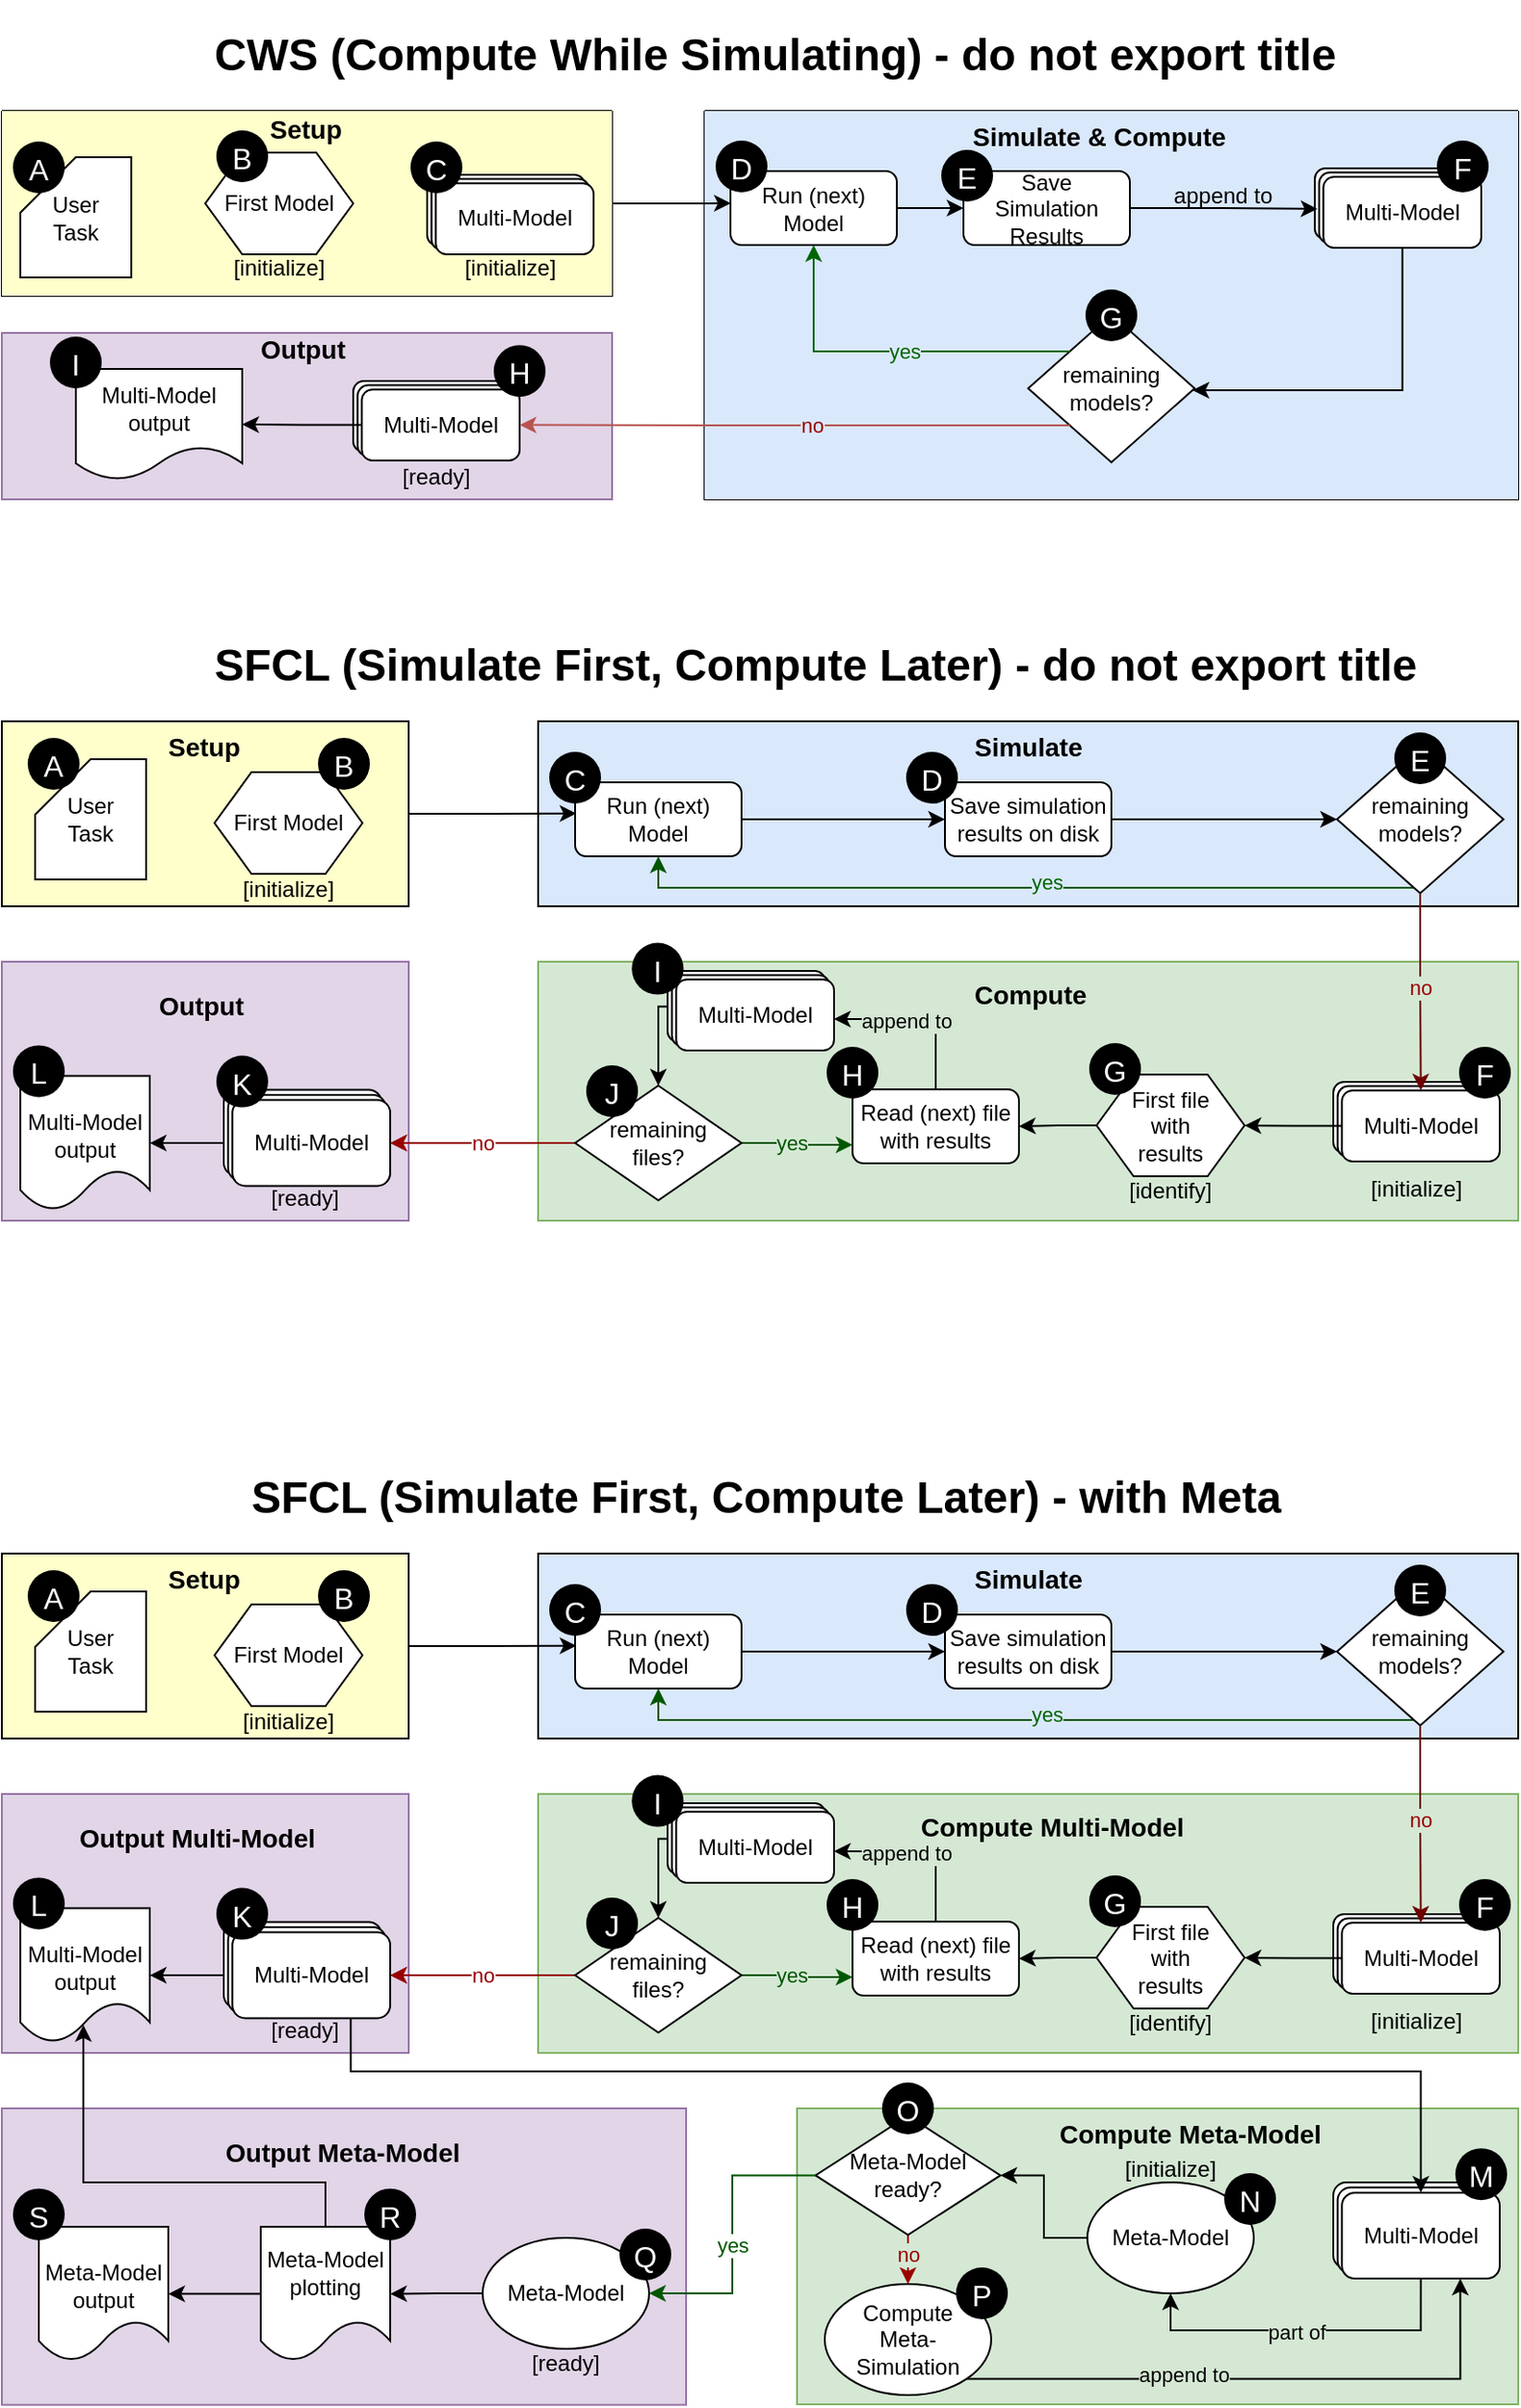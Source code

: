 <mxfile version="22.1.16" type="device">
  <diagram name="Page-1" id="GIKHmB9y_BDL_x4ilWfb">
    <mxGraphModel dx="1380" dy="2007" grid="1" gridSize="10" guides="1" tooltips="1" connect="1" arrows="1" fold="1" page="1" pageScale="1" pageWidth="850" pageHeight="1100" math="0" shadow="0">
      <root>
        <mxCell id="0" />
        <mxCell id="1" parent="0" />
        <mxCell id="FrFTshlV5z5hL1M2k67Q-138" value="" style="rounded=0;whiteSpace=wrap;html=1;strokeColor=#9673a6;fillColor=#e1d5e7;" vertex="1" parent="1">
          <mxGeometry y="1100" width="370" height="160.3" as="geometry" />
        </mxCell>
        <mxCell id="igS4ZqF1SHgYxhtwcaFk-54" value="" style="swimlane;startSize=0;fillColor=#FFFFCC;gradientColor=none;" parent="1" vertex="1">
          <mxGeometry y="20" width="330" height="100" as="geometry" />
        </mxCell>
        <mxCell id="kXIgV7pdSpHbNDQo-jJT-2" value="" style="rounded=0;whiteSpace=wrap;html=1;fillColor=#FFFFCC;strokeColor=none;" parent="igS4ZqF1SHgYxhtwcaFk-54" vertex="1">
          <mxGeometry width="330" height="100" as="geometry" />
        </mxCell>
        <mxCell id="igS4ZqF1SHgYxhtwcaFk-37" value="First Model" style="shape=hexagon;perimeter=hexagonPerimeter2;whiteSpace=wrap;html=1;fixedSize=1;" parent="igS4ZqF1SHgYxhtwcaFk-54" vertex="1">
          <mxGeometry x="110" y="22.5" width="80" height="55" as="geometry" />
        </mxCell>
        <mxCell id="igS4ZqF1SHgYxhtwcaFk-50" value="" style="group" parent="igS4ZqF1SHgYxhtwcaFk-54" vertex="1" connectable="0">
          <mxGeometry x="230" y="34.5" width="90" height="43" as="geometry" />
        </mxCell>
        <mxCell id="igS4ZqF1SHgYxhtwcaFk-46" value="" style="rounded=1;whiteSpace=wrap;html=1;" parent="igS4ZqF1SHgYxhtwcaFk-50" vertex="1">
          <mxGeometry width="85.345" height="38.393" as="geometry" />
        </mxCell>
        <mxCell id="igS4ZqF1SHgYxhtwcaFk-47" value="" style="rounded=1;whiteSpace=wrap;html=1;" parent="igS4ZqF1SHgYxhtwcaFk-50" vertex="1">
          <mxGeometry x="2.328" y="2.304" width="85.345" height="38.393" as="geometry" />
        </mxCell>
        <mxCell id="igS4ZqF1SHgYxhtwcaFk-48" value="Multi-Model" style="rounded=1;whiteSpace=wrap;html=1;" parent="igS4ZqF1SHgYxhtwcaFk-50" vertex="1">
          <mxGeometry x="4.655" y="4.607" width="85.345" height="38.393" as="geometry" />
        </mxCell>
        <mxCell id="n94J9Nm3W72VEINgGD9b-1" value="[initialize]" style="text;html=1;align=center;verticalAlign=middle;whiteSpace=wrap;rounded=0;" parent="igS4ZqF1SHgYxhtwcaFk-54" vertex="1">
          <mxGeometry x="245" y="70" width="60" height="30" as="geometry" />
        </mxCell>
        <mxCell id="n94J9Nm3W72VEINgGD9b-2" value="[initialize]" style="text;html=1;align=center;verticalAlign=middle;whiteSpace=wrap;rounded=0;" parent="igS4ZqF1SHgYxhtwcaFk-54" vertex="1">
          <mxGeometry x="120" y="70" width="60" height="30" as="geometry" />
        </mxCell>
        <mxCell id="n94J9Nm3W72VEINgGD9b-10" value="User&lt;div&gt;Task&lt;/div&gt;" style="shape=card;whiteSpace=wrap;html=1;" parent="igS4ZqF1SHgYxhtwcaFk-54" vertex="1">
          <mxGeometry x="10" y="25" width="60" height="65" as="geometry" />
        </mxCell>
        <mxCell id="n94J9Nm3W72VEINgGD9b-11" value="&lt;h1 style=&quot;margin-top: 0px;&quot;&gt;&lt;font style=&quot;font-size: 14px;&quot;&gt;Setup&lt;/font&gt;&lt;/h1&gt;" style="text;html=1;whiteSpace=wrap;overflow=hidden;rounded=0;" parent="igS4ZqF1SHgYxhtwcaFk-54" vertex="1">
          <mxGeometry x="142.5" y="-14.5" width="45" height="35" as="geometry" />
        </mxCell>
        <mxCell id="3DHJ9fneF2AZ0MnbDjo5-20" value="A" style="shape=waypoint;sketch=0;fillStyle=solid;size=6;pointerEvents=1;points=[];fillColor=none;resizable=0;rotatable=0;perimeter=centerPerimeter;snapToPoint=1;strokeWidth=12;fontColor=#FFFFFF;fontSize=16;" parent="igS4ZqF1SHgYxhtwcaFk-54" vertex="1">
          <mxGeometry x="10" y="20.5" width="20" height="20" as="geometry" />
        </mxCell>
        <mxCell id="3DHJ9fneF2AZ0MnbDjo5-21" value="B" style="shape=waypoint;sketch=0;fillStyle=solid;size=6;pointerEvents=1;points=[];fillColor=none;resizable=0;rotatable=0;perimeter=centerPerimeter;snapToPoint=1;strokeWidth=12;fontColor=#FFFFFF;fontSize=16;" parent="igS4ZqF1SHgYxhtwcaFk-54" vertex="1">
          <mxGeometry x="120" y="14.5" width="20" height="20" as="geometry" />
        </mxCell>
        <mxCell id="3DHJ9fneF2AZ0MnbDjo5-22" value="C" style="shape=waypoint;sketch=0;fillStyle=solid;size=6;pointerEvents=1;points=[];fillColor=none;resizable=0;rotatable=0;perimeter=centerPerimeter;snapToPoint=1;strokeWidth=12;fontColor=#FFFFFF;fontSize=16;" parent="igS4ZqF1SHgYxhtwcaFk-54" vertex="1">
          <mxGeometry x="225" y="20.5" width="20" height="20" as="geometry" />
        </mxCell>
        <mxCell id="igS4ZqF1SHgYxhtwcaFk-75" value="" style="swimlane;startSize=0;strokeColor=default;fillColor=#CCE5FF;gradientColor=none;fillStyle=solid;" parent="1" vertex="1">
          <mxGeometry x="380" y="20" width="440" height="210" as="geometry" />
        </mxCell>
        <mxCell id="kXIgV7pdSpHbNDQo-jJT-1" value="" style="rounded=0;whiteSpace=wrap;html=1;fillColor=#dae8fc;strokeColor=none;" parent="igS4ZqF1SHgYxhtwcaFk-75" vertex="1">
          <mxGeometry width="440" height="210" as="geometry" />
        </mxCell>
        <mxCell id="n94J9Nm3W72VEINgGD9b-12" value="&lt;h1 style=&quot;margin-top: 0px;&quot;&gt;&lt;font style=&quot;font-size: 14px;&quot;&gt;Simulate &amp;amp; Compute&lt;/font&gt;&lt;/h1&gt;" style="text;html=1;whiteSpace=wrap;overflow=hidden;rounded=0;" parent="igS4ZqF1SHgYxhtwcaFk-75" vertex="1">
          <mxGeometry x="142.5" y="-10" width="155" height="40" as="geometry" />
        </mxCell>
        <mxCell id="kXIgV7pdSpHbNDQo-jJT-50" value="" style="group" parent="igS4ZqF1SHgYxhtwcaFk-75" vertex="1" connectable="0">
          <mxGeometry x="14" y="31" width="406" height="159" as="geometry" />
        </mxCell>
        <mxCell id="igS4ZqF1SHgYxhtwcaFk-77" value="" style="group" parent="kXIgV7pdSpHbNDQo-jJT-50" vertex="1" connectable="0">
          <mxGeometry x="316" width="90" height="43" as="geometry" />
        </mxCell>
        <mxCell id="igS4ZqF1SHgYxhtwcaFk-78" value="" style="rounded=1;whiteSpace=wrap;html=1;" parent="igS4ZqF1SHgYxhtwcaFk-77" vertex="1">
          <mxGeometry width="85.345" height="38.393" as="geometry" />
        </mxCell>
        <mxCell id="igS4ZqF1SHgYxhtwcaFk-79" value="" style="rounded=1;whiteSpace=wrap;html=1;" parent="igS4ZqF1SHgYxhtwcaFk-77" vertex="1">
          <mxGeometry x="2.328" y="2.304" width="85.345" height="38.393" as="geometry" />
        </mxCell>
        <mxCell id="igS4ZqF1SHgYxhtwcaFk-80" value="Multi-Model" style="rounded=1;whiteSpace=wrap;html=1;" parent="igS4ZqF1SHgYxhtwcaFk-77" vertex="1">
          <mxGeometry x="4.655" y="4.607" width="85.345" height="38.393" as="geometry" />
        </mxCell>
        <mxCell id="igS4ZqF1SHgYxhtwcaFk-39" value="Run (next) Model" style="rounded=1;whiteSpace=wrap;html=1;" parent="kXIgV7pdSpHbNDQo-jJT-50" vertex="1">
          <mxGeometry y="1.5" width="90" height="40" as="geometry" />
        </mxCell>
        <mxCell id="igS4ZqF1SHgYxhtwcaFk-40" value="Save &lt;br&gt;Simulation Results" style="rounded=1;whiteSpace=wrap;html=1;" parent="kXIgV7pdSpHbNDQo-jJT-50" vertex="1">
          <mxGeometry x="126" y="1.5" width="90" height="40" as="geometry" />
        </mxCell>
        <mxCell id="igS4ZqF1SHgYxhtwcaFk-82" style="edgeStyle=orthogonalEdgeStyle;rounded=0;orthogonalLoop=1;jettySize=auto;html=1;" parent="kXIgV7pdSpHbNDQo-jJT-50" source="igS4ZqF1SHgYxhtwcaFk-39" target="igS4ZqF1SHgYxhtwcaFk-40" edge="1">
          <mxGeometry relative="1" as="geometry" />
        </mxCell>
        <mxCell id="igS4ZqF1SHgYxhtwcaFk-86" style="edgeStyle=orthogonalEdgeStyle;rounded=0;orthogonalLoop=1;jettySize=auto;html=1;entryX=0.017;entryY=0.572;entryDx=0;entryDy=0;entryPerimeter=0;" parent="kXIgV7pdSpHbNDQo-jJT-50" source="igS4ZqF1SHgYxhtwcaFk-40" target="igS4ZqF1SHgYxhtwcaFk-78" edge="1">
          <mxGeometry relative="1" as="geometry" />
        </mxCell>
        <mxCell id="igS4ZqF1SHgYxhtwcaFk-87" value="append t&lt;span style=&quot;background-color: initial;&quot;&gt;o&lt;/span&gt;" style="text;html=1;align=center;verticalAlign=middle;resizable=0;points=[];autosize=1;strokeColor=none;fillColor=none;" parent="kXIgV7pdSpHbNDQo-jJT-50" vertex="1">
          <mxGeometry x="226" width="80" height="30" as="geometry" />
        </mxCell>
        <mxCell id="igS4ZqF1SHgYxhtwcaFk-90" value="remaining models?" style="rhombus;whiteSpace=wrap;html=1;" parent="kXIgV7pdSpHbNDQo-jJT-50" vertex="1">
          <mxGeometry x="161" y="79" width="90" height="80" as="geometry" />
        </mxCell>
        <mxCell id="igS4ZqF1SHgYxhtwcaFk-95" style="edgeStyle=orthogonalEdgeStyle;rounded=0;orthogonalLoop=1;jettySize=auto;html=1;" parent="kXIgV7pdSpHbNDQo-jJT-50" source="igS4ZqF1SHgYxhtwcaFk-80" target="igS4ZqF1SHgYxhtwcaFk-90" edge="1">
          <mxGeometry relative="1" as="geometry">
            <Array as="points">
              <mxPoint x="363" y="120" />
            </Array>
          </mxGeometry>
        </mxCell>
        <mxCell id="igS4ZqF1SHgYxhtwcaFk-96" style="edgeStyle=orthogonalEdgeStyle;rounded=0;orthogonalLoop=1;jettySize=auto;html=1;exitX=0;exitY=0;exitDx=0;exitDy=0;entryX=0.5;entryY=1;entryDx=0;entryDy=0;strokeColor=#006600;" parent="kXIgV7pdSpHbNDQo-jJT-50" source="igS4ZqF1SHgYxhtwcaFk-90" target="igS4ZqF1SHgYxhtwcaFk-39" edge="1">
          <mxGeometry relative="1" as="geometry" />
        </mxCell>
        <mxCell id="igS4ZqF1SHgYxhtwcaFk-97" value="yes" style="edgeLabel;html=1;align=center;verticalAlign=middle;resizable=0;points=[];labelBackgroundColor=#DAE8FC;fontColor=#006600;" parent="igS4ZqF1SHgYxhtwcaFk-96" vertex="1" connectable="0">
          <mxGeometry x="-0.086" relative="1" as="geometry">
            <mxPoint as="offset" />
          </mxGeometry>
        </mxCell>
        <mxCell id="3DHJ9fneF2AZ0MnbDjo5-24" value="E" style="shape=waypoint;sketch=0;fillStyle=solid;size=6;pointerEvents=1;points=[];fillColor=none;resizable=0;rotatable=0;perimeter=centerPerimeter;snapToPoint=1;strokeWidth=12;fontColor=#FFFFFF;fontSize=16;" parent="kXIgV7pdSpHbNDQo-jJT-50" vertex="1">
          <mxGeometry x="118" y="-6" width="20" height="20" as="geometry" />
        </mxCell>
        <mxCell id="3DHJ9fneF2AZ0MnbDjo5-26" value="G" style="shape=waypoint;sketch=0;fillStyle=solid;size=6;pointerEvents=1;points=[];fillColor=none;resizable=0;rotatable=0;perimeter=centerPerimeter;snapToPoint=1;strokeWidth=12;fontColor=#FFFFFF;fontSize=16;" parent="kXIgV7pdSpHbNDQo-jJT-50" vertex="1">
          <mxGeometry x="196" y="69.5" width="20" height="20" as="geometry" />
        </mxCell>
        <mxCell id="3DHJ9fneF2AZ0MnbDjo5-23" value="D" style="shape=waypoint;sketch=0;fillStyle=solid;size=6;pointerEvents=1;points=[];fillColor=none;resizable=0;rotatable=0;perimeter=centerPerimeter;snapToPoint=1;strokeWidth=12;fontColor=#FFFFFF;fontSize=16;" parent="igS4ZqF1SHgYxhtwcaFk-75" vertex="1">
          <mxGeometry x="10" y="20" width="20" height="20" as="geometry" />
        </mxCell>
        <mxCell id="3DHJ9fneF2AZ0MnbDjo5-25" value="F" style="shape=waypoint;sketch=0;fillStyle=solid;size=6;pointerEvents=1;points=[];fillColor=none;resizable=0;rotatable=0;perimeter=centerPerimeter;snapToPoint=1;strokeWidth=12;fontColor=#FFFFFF;fontSize=16;" parent="igS4ZqF1SHgYxhtwcaFk-75" vertex="1">
          <mxGeometry x="400" y="20" width="20" height="20" as="geometry" />
        </mxCell>
        <mxCell id="igS4ZqF1SHgYxhtwcaFk-106" value="" style="swimlane;startSize=0;" parent="1" vertex="1">
          <mxGeometry y="140" width="330" height="90" as="geometry" />
        </mxCell>
        <mxCell id="kXIgV7pdSpHbNDQo-jJT-113" value="" style="group" parent="igS4ZqF1SHgYxhtwcaFk-106" vertex="1" connectable="0">
          <mxGeometry y="-15.5" width="330" height="105.5" as="geometry" />
        </mxCell>
        <mxCell id="kXIgV7pdSpHbNDQo-jJT-3" value="" style="rounded=0;whiteSpace=wrap;html=1;strokeColor=#9673a6;fillColor=#e1d5e7;" parent="kXIgV7pdSpHbNDQo-jJT-113" vertex="1">
          <mxGeometry y="15.5" width="330" height="90" as="geometry" />
        </mxCell>
        <mxCell id="igS4ZqF1SHgYxhtwcaFk-112" value="" style="group" parent="kXIgV7pdSpHbNDQo-jJT-113" vertex="1" connectable="0">
          <mxGeometry x="190" y="41.5" width="100" height="43" as="geometry" />
        </mxCell>
        <mxCell id="igS4ZqF1SHgYxhtwcaFk-113" value="" style="rounded=1;whiteSpace=wrap;html=1;" parent="igS4ZqF1SHgYxhtwcaFk-112" vertex="1">
          <mxGeometry width="85.345" height="38.393" as="geometry" />
        </mxCell>
        <mxCell id="igS4ZqF1SHgYxhtwcaFk-114" value="" style="rounded=1;whiteSpace=wrap;html=1;" parent="igS4ZqF1SHgYxhtwcaFk-112" vertex="1">
          <mxGeometry x="2.328" y="2.304" width="85.345" height="38.393" as="geometry" />
        </mxCell>
        <mxCell id="igS4ZqF1SHgYxhtwcaFk-115" value="Multi-Model" style="rounded=1;whiteSpace=wrap;html=1;" parent="igS4ZqF1SHgYxhtwcaFk-112" vertex="1">
          <mxGeometry x="4.655" y="4.607" width="85.345" height="38.393" as="geometry" />
        </mxCell>
        <mxCell id="3DHJ9fneF2AZ0MnbDjo5-27" value="H" style="shape=waypoint;sketch=0;fillStyle=solid;size=6;pointerEvents=1;points=[];fillColor=none;resizable=0;rotatable=0;perimeter=centerPerimeter;snapToPoint=1;strokeWidth=12;fontColor=#FFFFFF;fontSize=16;" parent="igS4ZqF1SHgYxhtwcaFk-112" vertex="1">
          <mxGeometry x="80" y="-15.39" width="20" height="20" as="geometry" />
        </mxCell>
        <mxCell id="n94J9Nm3W72VEINgGD9b-5" value="[ready]" style="text;html=1;align=center;verticalAlign=middle;whiteSpace=wrap;rounded=0;" parent="kXIgV7pdSpHbNDQo-jJT-113" vertex="1">
          <mxGeometry x="205" y="78.5" width="60" height="30" as="geometry" />
        </mxCell>
        <mxCell id="n94J9Nm3W72VEINgGD9b-7" value="Multi-Model output" style="shape=document;whiteSpace=wrap;html=1;boundedLbl=1;" parent="kXIgV7pdSpHbNDQo-jJT-113" vertex="1">
          <mxGeometry x="40" y="35" width="90" height="60" as="geometry" />
        </mxCell>
        <mxCell id="n94J9Nm3W72VEINgGD9b-8" style="edgeStyle=orthogonalEdgeStyle;rounded=0;orthogonalLoop=1;jettySize=auto;html=1;entryX=1;entryY=0.5;entryDx=0;entryDy=0;" parent="kXIgV7pdSpHbNDQo-jJT-113" source="igS4ZqF1SHgYxhtwcaFk-115" target="n94J9Nm3W72VEINgGD9b-7" edge="1">
          <mxGeometry relative="1" as="geometry" />
        </mxCell>
        <mxCell id="n94J9Nm3W72VEINgGD9b-15" value="&lt;h1 style=&quot;margin-top: 0px;&quot;&gt;&lt;font style=&quot;font-size: 14px;&quot;&gt;Output&lt;/font&gt;&lt;/h1&gt;" style="text;html=1;whiteSpace=wrap;overflow=hidden;rounded=0;" parent="kXIgV7pdSpHbNDQo-jJT-113" vertex="1">
          <mxGeometry x="137.5" width="55" height="35" as="geometry" />
        </mxCell>
        <mxCell id="3DHJ9fneF2AZ0MnbDjo5-28" value="I" style="shape=waypoint;sketch=0;fillStyle=solid;size=6;pointerEvents=1;points=[];fillColor=none;resizable=0;rotatable=0;perimeter=centerPerimeter;snapToPoint=1;strokeWidth=12;fontColor=#FFFFFF;fontSize=16;" parent="kXIgV7pdSpHbNDQo-jJT-113" vertex="1">
          <mxGeometry x="30.0" y="21.5" width="20" height="20" as="geometry" />
        </mxCell>
        <mxCell id="igS4ZqF1SHgYxhtwcaFk-116" style="edgeStyle=orthogonalEdgeStyle;rounded=0;orthogonalLoop=1;jettySize=auto;html=1;exitX=0;exitY=1;exitDx=0;exitDy=0;fillColor=#f8cecc;strokeColor=#b85450;" parent="1" source="igS4ZqF1SHgYxhtwcaFk-90" target="igS4ZqF1SHgYxhtwcaFk-115" edge="1">
          <mxGeometry relative="1" as="geometry" />
        </mxCell>
        <mxCell id="igS4ZqF1SHgYxhtwcaFk-117" value="no" style="edgeLabel;html=1;align=center;verticalAlign=middle;resizable=0;points=[];labelBackgroundColor=#DAE8FC;fontColor=#990000;" parent="igS4ZqF1SHgYxhtwcaFk-116" vertex="1" connectable="0">
          <mxGeometry x="-0.061" relative="1" as="geometry">
            <mxPoint as="offset" />
          </mxGeometry>
        </mxCell>
        <mxCell id="kXIgV7pdSpHbNDQo-jJT-5" value="" style="rounded=0;whiteSpace=wrap;html=1;fillColor=#FFFFCC;strokeColor=default;" parent="1" vertex="1">
          <mxGeometry y="350" width="220" height="100" as="geometry" />
        </mxCell>
        <mxCell id="kXIgV7pdSpHbNDQo-jJT-6" value="User&lt;div&gt;Task&lt;/div&gt;" style="shape=card;whiteSpace=wrap;html=1;" parent="1" vertex="1">
          <mxGeometry x="18" y="370.5" width="60" height="65" as="geometry" />
        </mxCell>
        <mxCell id="kXIgV7pdSpHbNDQo-jJT-8" value="&lt;h1&gt;&lt;font style=&quot;font-size: 24px;&quot;&gt;CWS (Compute While Simulating) - do not export title&lt;/font&gt;&lt;/h1&gt;" style="text;html=1;strokeColor=none;fillColor=none;spacing=5;spacingTop=-20;whiteSpace=wrap;overflow=hidden;rounded=0;" parent="1" vertex="1">
          <mxGeometry x="110" y="-30" width="690" height="50" as="geometry" />
        </mxCell>
        <mxCell id="kXIgV7pdSpHbNDQo-jJT-9" value="&lt;h1&gt;&lt;font style=&quot;font-size: 24px;&quot;&gt;SFCL (Simulate First, Compute Later) - do not export title&lt;/font&gt;&lt;/h1&gt;" style="text;html=1;strokeColor=none;fillColor=none;spacing=5;spacingTop=-20;whiteSpace=wrap;overflow=hidden;rounded=0;" parent="1" vertex="1">
          <mxGeometry x="110" y="300" width="660" height="40" as="geometry" />
        </mxCell>
        <mxCell id="kXIgV7pdSpHbNDQo-jJT-12" value="First Model" style="shape=hexagon;perimeter=hexagonPerimeter2;whiteSpace=wrap;html=1;fixedSize=1;" parent="1" vertex="1">
          <mxGeometry x="115" y="377.5" width="80" height="55" as="geometry" />
        </mxCell>
        <mxCell id="kXIgV7pdSpHbNDQo-jJT-13" value="&lt;h1 style=&quot;margin-top: 0px;&quot;&gt;&lt;font style=&quot;font-size: 14px;&quot;&gt;Setup&lt;/font&gt;&lt;/h1&gt;" style="text;html=1;whiteSpace=wrap;overflow=hidden;rounded=0;" parent="1" vertex="1">
          <mxGeometry x="87.5" y="340" width="45" height="35" as="geometry" />
        </mxCell>
        <mxCell id="kXIgV7pdSpHbNDQo-jJT-14" value="[initialize]" style="text;html=1;align=center;verticalAlign=middle;whiteSpace=wrap;rounded=0;" parent="1" vertex="1">
          <mxGeometry x="125" y="426" width="60" height="30" as="geometry" />
        </mxCell>
        <mxCell id="kXIgV7pdSpHbNDQo-jJT-83" value="" style="rounded=0;whiteSpace=wrap;html=1;fillColor=#DAE8FC;" parent="1" vertex="1">
          <mxGeometry x="290" y="350" width="530" height="100" as="geometry" />
        </mxCell>
        <mxCell id="kXIgV7pdSpHbNDQo-jJT-105" style="edgeStyle=orthogonalEdgeStyle;rounded=0;orthogonalLoop=1;jettySize=auto;html=1;" parent="1" source="kXIgV7pdSpHbNDQo-jJT-98" target="kXIgV7pdSpHbNDQo-jJT-104" edge="1">
          <mxGeometry relative="1" as="geometry" />
        </mxCell>
        <mxCell id="kXIgV7pdSpHbNDQo-jJT-98" value="Run (next) Model" style="rounded=1;whiteSpace=wrap;html=1;" parent="1" vertex="1">
          <mxGeometry x="310" y="383" width="90" height="40" as="geometry" />
        </mxCell>
        <mxCell id="kXIgV7pdSpHbNDQo-jJT-103" style="edgeStyle=orthogonalEdgeStyle;rounded=0;orthogonalLoop=1;jettySize=auto;html=1;entryX=0.002;entryY=0.435;entryDx=0;entryDy=0;entryPerimeter=0;" parent="1" source="kXIgV7pdSpHbNDQo-jJT-2" target="igS4ZqF1SHgYxhtwcaFk-39" edge="1">
          <mxGeometry relative="1" as="geometry" />
        </mxCell>
        <mxCell id="kXIgV7pdSpHbNDQo-jJT-108" style="edgeStyle=orthogonalEdgeStyle;rounded=0;orthogonalLoop=1;jettySize=auto;html=1;exitX=1;exitY=0.5;exitDx=0;exitDy=0;" parent="1" source="kXIgV7pdSpHbNDQo-jJT-104" target="kXIgV7pdSpHbNDQo-jJT-106" edge="1">
          <mxGeometry relative="1" as="geometry" />
        </mxCell>
        <mxCell id="kXIgV7pdSpHbNDQo-jJT-104" value="Save simulation results on disk" style="rounded=1;whiteSpace=wrap;html=1;" parent="1" vertex="1">
          <mxGeometry x="510" y="383" width="90" height="40" as="geometry" />
        </mxCell>
        <mxCell id="kXIgV7pdSpHbNDQo-jJT-109" style="edgeStyle=orthogonalEdgeStyle;rounded=0;orthogonalLoop=1;jettySize=auto;html=1;fillColor=#008a00;strokeColor=#005700;" parent="1" source="kXIgV7pdSpHbNDQo-jJT-106" target="kXIgV7pdSpHbNDQo-jJT-98" edge="1">
          <mxGeometry relative="1" as="geometry">
            <Array as="points">
              <mxPoint x="355" y="440" />
            </Array>
          </mxGeometry>
        </mxCell>
        <mxCell id="kXIgV7pdSpHbNDQo-jJT-110" value="yes" style="edgeLabel;html=1;align=center;verticalAlign=middle;resizable=0;points=[];labelBackgroundColor=#DAE8FC;fontColor=#006600;" parent="kXIgV7pdSpHbNDQo-jJT-109" vertex="1" connectable="0">
          <mxGeometry x="-0.068" y="1" relative="1" as="geometry">
            <mxPoint y="-4" as="offset" />
          </mxGeometry>
        </mxCell>
        <mxCell id="kXIgV7pdSpHbNDQo-jJT-106" value="remaining models?" style="rhombus;whiteSpace=wrap;html=1;" parent="1" vertex="1">
          <mxGeometry x="722" y="363" width="90" height="80" as="geometry" />
        </mxCell>
        <mxCell id="kXIgV7pdSpHbNDQo-jJT-107" value="&lt;h1 style=&quot;margin-top: 0px;&quot;&gt;&lt;font style=&quot;font-size: 14px;&quot;&gt;Simulate&lt;/font&gt;&lt;/h1&gt;" style="text;html=1;whiteSpace=wrap;overflow=hidden;rounded=0;" parent="1" vertex="1">
          <mxGeometry x="523.75" y="340" width="62.5" height="40" as="geometry" />
        </mxCell>
        <mxCell id="kXIgV7pdSpHbNDQo-jJT-65" style="edgeStyle=orthogonalEdgeStyle;rounded=0;orthogonalLoop=1;jettySize=auto;html=1;entryX=0.008;entryY=0.421;entryDx=0;entryDy=0;entryPerimeter=0;" parent="1" source="kXIgV7pdSpHbNDQo-jJT-5" target="kXIgV7pdSpHbNDQo-jJT-98" edge="1">
          <mxGeometry relative="1" as="geometry">
            <mxPoint x="290" y="400" as="targetPoint" />
          </mxGeometry>
        </mxCell>
        <mxCell id="kXIgV7pdSpHbNDQo-jJT-111" value="" style="rounded=0;whiteSpace=wrap;html=1;fillColor=#d5e8d4;strokeColor=#82b366;" parent="1" vertex="1">
          <mxGeometry x="290" y="480" width="530" height="140" as="geometry" />
        </mxCell>
        <mxCell id="kXIgV7pdSpHbNDQo-jJT-126" value="&lt;h1 style=&quot;margin-top: 0px;&quot;&gt;&lt;font style=&quot;font-size: 14px;&quot;&gt;Compute&lt;/font&gt;&lt;/h1&gt;" style="text;html=1;whiteSpace=wrap;overflow=hidden;rounded=0;" parent="1" vertex="1">
          <mxGeometry x="523.75" y="473.8" width="62.5" height="40" as="geometry" />
        </mxCell>
        <mxCell id="kXIgV7pdSpHbNDQo-jJT-190" style="edgeStyle=orthogonalEdgeStyle;rounded=0;orthogonalLoop=1;jettySize=auto;html=1;" parent="1" source="kXIgV7pdSpHbNDQo-jJT-137" target="kXIgV7pdSpHbNDQo-jJT-162" edge="1">
          <mxGeometry relative="1" as="geometry">
            <Array as="points">
              <mxPoint x="505" y="511" />
            </Array>
          </mxGeometry>
        </mxCell>
        <mxCell id="kXIgV7pdSpHbNDQo-jJT-191" value="append to" style="edgeLabel;html=1;align=center;verticalAlign=middle;resizable=0;points=[];labelBackgroundColor=#D5E8D4;" parent="kXIgV7pdSpHbNDQo-jJT-190" vertex="1" connectable="0">
          <mxGeometry x="0.164" y="1" relative="1" as="geometry">
            <mxPoint as="offset" />
          </mxGeometry>
        </mxCell>
        <mxCell id="kXIgV7pdSpHbNDQo-jJT-137" value="Read (next) file&lt;br&gt;with results" style="rounded=1;whiteSpace=wrap;html=1;" parent="1" vertex="1">
          <mxGeometry x="460" y="549" width="90" height="40" as="geometry" />
        </mxCell>
        <mxCell id="kXIgV7pdSpHbNDQo-jJT-139" value="[identify]" style="text;html=1;align=center;verticalAlign=middle;whiteSpace=wrap;rounded=0;" parent="1" vertex="1">
          <mxGeometry x="602" y="589" width="60" height="30" as="geometry" />
        </mxCell>
        <mxCell id="kXIgV7pdSpHbNDQo-jJT-150" value="" style="group" parent="1" vertex="1" connectable="0">
          <mxGeometry x="720" y="545" width="90" height="43" as="geometry" />
        </mxCell>
        <mxCell id="kXIgV7pdSpHbNDQo-jJT-151" value="" style="rounded=1;whiteSpace=wrap;html=1;" parent="kXIgV7pdSpHbNDQo-jJT-150" vertex="1">
          <mxGeometry width="85.345" height="38.393" as="geometry" />
        </mxCell>
        <mxCell id="kXIgV7pdSpHbNDQo-jJT-152" value="" style="rounded=1;whiteSpace=wrap;html=1;" parent="kXIgV7pdSpHbNDQo-jJT-150" vertex="1">
          <mxGeometry x="2.328" y="2.304" width="85.345" height="38.393" as="geometry" />
        </mxCell>
        <mxCell id="kXIgV7pdSpHbNDQo-jJT-153" value="Multi-Model" style="rounded=1;whiteSpace=wrap;html=1;" parent="kXIgV7pdSpHbNDQo-jJT-150" vertex="1">
          <mxGeometry x="4.655" y="4.607" width="85.345" height="38.393" as="geometry" />
        </mxCell>
        <mxCell id="kXIgV7pdSpHbNDQo-jJT-154" value="[initialize]" style="text;html=1;align=center;verticalAlign=middle;whiteSpace=wrap;rounded=0;" parent="1" vertex="1">
          <mxGeometry x="735" y="588" width="60" height="30" as="geometry" />
        </mxCell>
        <mxCell id="kXIgV7pdSpHbNDQo-jJT-189" style="edgeStyle=orthogonalEdgeStyle;rounded=0;orthogonalLoop=1;jettySize=auto;html=1;entryX=1;entryY=0.5;entryDx=0;entryDy=0;" parent="1" source="kXIgV7pdSpHbNDQo-jJT-156" target="kXIgV7pdSpHbNDQo-jJT-137" edge="1">
          <mxGeometry relative="1" as="geometry" />
        </mxCell>
        <mxCell id="kXIgV7pdSpHbNDQo-jJT-156" value="First file &lt;br&gt;with&lt;br&gt;results" style="shape=hexagon;perimeter=hexagonPerimeter2;whiteSpace=wrap;html=1;fixedSize=1;" parent="1" vertex="1">
          <mxGeometry x="592" y="541" width="80" height="55" as="geometry" />
        </mxCell>
        <mxCell id="kXIgV7pdSpHbNDQo-jJT-159" value="" style="group" parent="1" vertex="1" connectable="0">
          <mxGeometry x="360" y="485" width="90" height="43" as="geometry" />
        </mxCell>
        <mxCell id="kXIgV7pdSpHbNDQo-jJT-160" value="" style="rounded=1;whiteSpace=wrap;html=1;" parent="kXIgV7pdSpHbNDQo-jJT-159" vertex="1">
          <mxGeometry width="85.345" height="38.393" as="geometry" />
        </mxCell>
        <mxCell id="kXIgV7pdSpHbNDQo-jJT-161" value="" style="rounded=1;whiteSpace=wrap;html=1;" parent="kXIgV7pdSpHbNDQo-jJT-159" vertex="1">
          <mxGeometry x="2.328" y="2.304" width="85.345" height="38.393" as="geometry" />
        </mxCell>
        <mxCell id="kXIgV7pdSpHbNDQo-jJT-162" value="Multi-Model" style="rounded=1;whiteSpace=wrap;html=1;" parent="kXIgV7pdSpHbNDQo-jJT-159" vertex="1">
          <mxGeometry x="4.655" y="4.607" width="85.345" height="38.393" as="geometry" />
        </mxCell>
        <mxCell id="kXIgV7pdSpHbNDQo-jJT-179" value="" style="group" parent="1" vertex="1" connectable="0">
          <mxGeometry y="480" width="220" height="140" as="geometry" />
        </mxCell>
        <mxCell id="kXIgV7pdSpHbNDQo-jJT-115" value="" style="rounded=0;whiteSpace=wrap;html=1;strokeColor=#9673a6;fillColor=#e1d5e7;" parent="kXIgV7pdSpHbNDQo-jJT-179" vertex="1">
          <mxGeometry width="220" height="140" as="geometry" />
        </mxCell>
        <mxCell id="kXIgV7pdSpHbNDQo-jJT-120" value="[ready]" style="text;html=1;align=center;verticalAlign=middle;whiteSpace=wrap;rounded=0;" parent="kXIgV7pdSpHbNDQo-jJT-179" vertex="1">
          <mxGeometry x="134" y="109.696" width="60" height="36.304" as="geometry" />
        </mxCell>
        <mxCell id="kXIgV7pdSpHbNDQo-jJT-121" value="&lt;br&gt;Multi-Model output" style="shape=document;whiteSpace=wrap;html=1;boundedLbl=1;" parent="kXIgV7pdSpHbNDQo-jJT-179" vertex="1">
          <mxGeometry x="10" y="61.715" width="70" height="72.608" as="geometry" />
        </mxCell>
        <mxCell id="kXIgV7pdSpHbNDQo-jJT-122" style="edgeStyle=orthogonalEdgeStyle;rounded=0;orthogonalLoop=1;jettySize=auto;html=1;entryX=1;entryY=0.5;entryDx=0;entryDy=0;" parent="kXIgV7pdSpHbNDQo-jJT-179" source="kXIgV7pdSpHbNDQo-jJT-119" target="kXIgV7pdSpHbNDQo-jJT-121" edge="1">
          <mxGeometry relative="1" as="geometry" />
        </mxCell>
        <mxCell id="kXIgV7pdSpHbNDQo-jJT-123" value="&lt;h1 style=&quot;margin-top: 0px;&quot;&gt;&lt;font style=&quot;font-size: 14px;&quot;&gt;Output&lt;/font&gt;&lt;/h1&gt;" style="text;html=1;whiteSpace=wrap;overflow=hidden;rounded=0;" parent="kXIgV7pdSpHbNDQo-jJT-179" vertex="1">
          <mxGeometry x="82.5" width="55" height="42.355" as="geometry" />
        </mxCell>
        <mxCell id="3DHJ9fneF2AZ0MnbDjo5-16" value="" style="group" parent="kXIgV7pdSpHbNDQo-jJT-179" vertex="1" connectable="0">
          <mxGeometry x="120" y="69.211" width="90" height="52.036" as="geometry" />
        </mxCell>
        <mxCell id="kXIgV7pdSpHbNDQo-jJT-117" value="" style="rounded=1;whiteSpace=wrap;html=1;" parent="3DHJ9fneF2AZ0MnbDjo5-16" vertex="1">
          <mxGeometry width="85.345" height="46.46" as="geometry" />
        </mxCell>
        <mxCell id="kXIgV7pdSpHbNDQo-jJT-118" value="" style="rounded=1;whiteSpace=wrap;html=1;" parent="3DHJ9fneF2AZ0MnbDjo5-16" vertex="1">
          <mxGeometry x="2.328" y="2.788" width="85.345" height="46.46" as="geometry" />
        </mxCell>
        <mxCell id="kXIgV7pdSpHbNDQo-jJT-119" value="Multi-Model" style="rounded=1;whiteSpace=wrap;html=1;" parent="3DHJ9fneF2AZ0MnbDjo5-16" vertex="1">
          <mxGeometry x="4.655" y="5.575" width="85.345" height="46.46" as="geometry" />
        </mxCell>
        <mxCell id="3DHJ9fneF2AZ0MnbDjo5-17" value="K" style="shape=waypoint;sketch=0;fillStyle=solid;size=6;pointerEvents=1;points=[];fillColor=none;resizable=0;rotatable=0;perimeter=centerPerimeter;snapToPoint=1;strokeWidth=12;fontColor=#FFFFFF;fontSize=16;" parent="3DHJ9fneF2AZ0MnbDjo5-16" vertex="1">
          <mxGeometry x="-5.684e-14" y="-14.421" width="20" height="20" as="geometry" />
        </mxCell>
        <mxCell id="3DHJ9fneF2AZ0MnbDjo5-18" value="L" style="shape=waypoint;sketch=0;fillStyle=solid;size=6;pointerEvents=1;points=[];fillColor=none;resizable=0;rotatable=0;perimeter=centerPerimeter;snapToPoint=1;strokeWidth=12;fontColor=#FFFFFF;fontSize=16;" parent="kXIgV7pdSpHbNDQo-jJT-179" vertex="1">
          <mxGeometry x="10.0" y="49.21" width="20" height="20" as="geometry" />
        </mxCell>
        <mxCell id="kXIgV7pdSpHbNDQo-jJT-192" style="edgeStyle=orthogonalEdgeStyle;rounded=0;orthogonalLoop=1;jettySize=auto;html=1;entryX=0;entryY=0.75;entryDx=0;entryDy=0;fillColor=#008a00;strokeColor=#005700;" parent="1" source="kXIgV7pdSpHbNDQo-jJT-180" target="kXIgV7pdSpHbNDQo-jJT-137" edge="1">
          <mxGeometry relative="1" as="geometry" />
        </mxCell>
        <mxCell id="kXIgV7pdSpHbNDQo-jJT-193" value="&lt;font color=&quot;#005700&quot;&gt;yes&lt;/font&gt;" style="edgeLabel;html=1;align=center;verticalAlign=middle;resizable=0;points=[];labelBackgroundColor=#D5E8D4;" parent="kXIgV7pdSpHbNDQo-jJT-192" vertex="1" connectable="0">
          <mxGeometry x="-0.129" relative="1" as="geometry">
            <mxPoint as="offset" />
          </mxGeometry>
        </mxCell>
        <mxCell id="kXIgV7pdSpHbNDQo-jJT-195" style="edgeStyle=orthogonalEdgeStyle;rounded=0;orthogonalLoop=1;jettySize=auto;html=1;fillColor=#a20025;strokeColor=#6F0000;" parent="1" source="kXIgV7pdSpHbNDQo-jJT-180" target="kXIgV7pdSpHbNDQo-jJT-119" edge="1">
          <mxGeometry relative="1" as="geometry" />
        </mxCell>
        <mxCell id="pGZsExtcGTRbsrbiiwgz-1" value="&lt;font color=&quot;#990000&quot;&gt;no&lt;/font&gt;" style="edgeStyle=orthogonalEdgeStyle;rounded=0;orthogonalLoop=1;jettySize=auto;html=1;strokeColor=#990000;" parent="1" source="kXIgV7pdSpHbNDQo-jJT-180" target="kXIgV7pdSpHbNDQo-jJT-119" edge="1">
          <mxGeometry x="0.0" relative="1" as="geometry">
            <mxPoint as="offset" />
          </mxGeometry>
        </mxCell>
        <mxCell id="kXIgV7pdSpHbNDQo-jJT-180" value="remaining &lt;br&gt;files?" style="rhombus;whiteSpace=wrap;html=1;" parent="1" vertex="1">
          <mxGeometry x="310" y="547" width="90" height="62" as="geometry" />
        </mxCell>
        <mxCell id="kXIgV7pdSpHbNDQo-jJT-187" style="edgeStyle=orthogonalEdgeStyle;rounded=0;orthogonalLoop=1;jettySize=auto;html=1;entryX=0.5;entryY=0;entryDx=0;entryDy=0;fillColor=#a20025;strokeColor=#6F0000;" parent="1" source="kXIgV7pdSpHbNDQo-jJT-106" target="kXIgV7pdSpHbNDQo-jJT-153" edge="1">
          <mxGeometry relative="1" as="geometry" />
        </mxCell>
        <mxCell id="kXIgV7pdSpHbNDQo-jJT-197" value="no" style="edgeLabel;html=1;align=center;verticalAlign=middle;resizable=0;points=[];fontColor=#990000;labelBackgroundColor=#D5E8D4;" parent="kXIgV7pdSpHbNDQo-jJT-187" vertex="1" connectable="0">
          <mxGeometry x="-0.67" y="-1" relative="1" as="geometry">
            <mxPoint x="1" y="33" as="offset" />
          </mxGeometry>
        </mxCell>
        <mxCell id="kXIgV7pdSpHbNDQo-jJT-188" style="edgeStyle=orthogonalEdgeStyle;rounded=0;orthogonalLoop=1;jettySize=auto;html=1;entryX=1;entryY=0.5;entryDx=0;entryDy=0;" parent="1" source="kXIgV7pdSpHbNDQo-jJT-153" target="kXIgV7pdSpHbNDQo-jJT-156" edge="1">
          <mxGeometry relative="1" as="geometry" />
        </mxCell>
        <mxCell id="3DHJ9fneF2AZ0MnbDjo5-1" value="A" style="shape=waypoint;sketch=0;fillStyle=solid;size=6;pointerEvents=1;points=[];fillColor=none;resizable=0;rotatable=0;perimeter=centerPerimeter;snapToPoint=1;strokeWidth=12;fontColor=#FFFFFF;fontSize=16;" parent="1" vertex="1">
          <mxGeometry x="18" y="363" width="20" height="20" as="geometry" />
        </mxCell>
        <mxCell id="3DHJ9fneF2AZ0MnbDjo5-2" value="B" style="shape=waypoint;sketch=0;fillStyle=solid;size=6;pointerEvents=1;points=[];fillColor=none;resizable=0;rotatable=0;perimeter=centerPerimeter;snapToPoint=1;strokeWidth=12;fontColor=#FFFFFF;fontSize=16;" parent="1" vertex="1">
          <mxGeometry x="175" y="363" width="20" height="20" as="geometry" />
        </mxCell>
        <mxCell id="3DHJ9fneF2AZ0MnbDjo5-3" value="C" style="shape=waypoint;sketch=0;fillStyle=solid;size=6;pointerEvents=1;points=[];fillColor=none;resizable=0;rotatable=0;perimeter=centerPerimeter;snapToPoint=1;strokeWidth=12;fontColor=#FFFFFF;fontSize=16;" parent="1" vertex="1">
          <mxGeometry x="300" y="370.5" width="20" height="20" as="geometry" />
        </mxCell>
        <mxCell id="3DHJ9fneF2AZ0MnbDjo5-5" value="D" style="shape=waypoint;sketch=0;fillStyle=solid;size=6;pointerEvents=1;points=[];fillColor=none;resizable=0;rotatable=0;perimeter=centerPerimeter;snapToPoint=1;strokeWidth=12;fontColor=#FFFFFF;fontSize=16;" parent="1" vertex="1">
          <mxGeometry x="493" y="370.5" width="20" height="20" as="geometry" />
        </mxCell>
        <mxCell id="3DHJ9fneF2AZ0MnbDjo5-6" value="E" style="shape=waypoint;sketch=0;fillStyle=solid;size=6;pointerEvents=1;points=[];fillColor=none;resizable=0;rotatable=0;perimeter=centerPerimeter;snapToPoint=1;strokeWidth=12;fontColor=#FFFFFF;fontSize=16;" parent="1" vertex="1">
          <mxGeometry x="757" y="360" width="20" height="20" as="geometry" />
        </mxCell>
        <mxCell id="3DHJ9fneF2AZ0MnbDjo5-7" value="F" style="shape=waypoint;sketch=0;fillStyle=solid;size=6;pointerEvents=1;points=[];fillColor=none;resizable=0;rotatable=0;perimeter=centerPerimeter;snapToPoint=1;strokeWidth=12;fontColor=#FFFFFF;fontSize=16;" parent="1" vertex="1">
          <mxGeometry x="792" y="530" width="20" height="20" as="geometry" />
        </mxCell>
        <mxCell id="3DHJ9fneF2AZ0MnbDjo5-8" value="G" style="shape=waypoint;sketch=0;fillStyle=solid;size=6;pointerEvents=1;points=[];fillColor=none;resizable=0;rotatable=0;perimeter=centerPerimeter;snapToPoint=1;strokeWidth=12;fontColor=#FFFFFF;fontSize=16;" parent="1" vertex="1">
          <mxGeometry x="592" y="528" width="20" height="20" as="geometry" />
        </mxCell>
        <mxCell id="3DHJ9fneF2AZ0MnbDjo5-9" value="H" style="shape=waypoint;sketch=0;fillStyle=solid;size=6;pointerEvents=1;points=[];fillColor=none;resizable=0;rotatable=0;perimeter=centerPerimeter;snapToPoint=1;strokeWidth=12;fontColor=#FFFFFF;fontSize=16;" parent="1" vertex="1">
          <mxGeometry x="450" y="530" width="20" height="20" as="geometry" />
        </mxCell>
        <mxCell id="3DHJ9fneF2AZ0MnbDjo5-11" value="J" style="shape=waypoint;sketch=0;fillStyle=solid;size=6;pointerEvents=1;points=[];fillColor=none;resizable=0;rotatable=0;perimeter=centerPerimeter;snapToPoint=1;strokeWidth=12;fontColor=#FFFFFF;fontSize=16;" parent="1" vertex="1">
          <mxGeometry x="320.0" y="540" width="20" height="20" as="geometry" />
        </mxCell>
        <mxCell id="3DHJ9fneF2AZ0MnbDjo5-10" value="I" style="shape=waypoint;sketch=0;fillStyle=solid;size=6;pointerEvents=1;points=[];fillColor=none;resizable=0;rotatable=0;perimeter=centerPerimeter;snapToPoint=1;strokeWidth=12;fontColor=#FFFFFF;fontSize=16;" parent="1" vertex="1">
          <mxGeometry x="344.66" y="473.8" width="20" height="20" as="geometry" />
        </mxCell>
        <mxCell id="3DHJ9fneF2AZ0MnbDjo5-15" style="edgeStyle=orthogonalEdgeStyle;rounded=0;orthogonalLoop=1;jettySize=auto;html=1;exitX=0;exitY=0.5;exitDx=0;exitDy=0;entryX=0.5;entryY=0;entryDx=0;entryDy=0;" parent="1" source="kXIgV7pdSpHbNDQo-jJT-160" target="kXIgV7pdSpHbNDQo-jJT-180" edge="1">
          <mxGeometry relative="1" as="geometry">
            <Array as="points">
              <mxPoint x="355" y="504" />
            </Array>
          </mxGeometry>
        </mxCell>
        <mxCell id="FrFTshlV5z5hL1M2k67Q-1" value="" style="rounded=0;whiteSpace=wrap;html=1;fillColor=#FFFFCC;strokeColor=default;" vertex="1" parent="1">
          <mxGeometry y="800" width="220" height="100" as="geometry" />
        </mxCell>
        <mxCell id="FrFTshlV5z5hL1M2k67Q-2" value="User&lt;div&gt;Task&lt;/div&gt;" style="shape=card;whiteSpace=wrap;html=1;" vertex="1" parent="1">
          <mxGeometry x="18" y="820.5" width="60" height="65" as="geometry" />
        </mxCell>
        <mxCell id="FrFTshlV5z5hL1M2k67Q-3" value="&lt;h1&gt;&lt;font style=&quot;font-size: 24px;&quot;&gt;SFCL (Simulate First, Compute Later) - with Meta&lt;/font&gt;&lt;/h1&gt;" style="text;html=1;strokeColor=none;fillColor=none;spacing=5;spacingTop=-20;whiteSpace=wrap;overflow=hidden;rounded=0;" vertex="1" parent="1">
          <mxGeometry x="130" y="750" width="640" height="40" as="geometry" />
        </mxCell>
        <mxCell id="FrFTshlV5z5hL1M2k67Q-4" value="First Model" style="shape=hexagon;perimeter=hexagonPerimeter2;whiteSpace=wrap;html=1;fixedSize=1;" vertex="1" parent="1">
          <mxGeometry x="115" y="827.5" width="80" height="55" as="geometry" />
        </mxCell>
        <mxCell id="FrFTshlV5z5hL1M2k67Q-5" value="&lt;h1 style=&quot;margin-top: 0px;&quot;&gt;&lt;font style=&quot;font-size: 14px;&quot;&gt;Setup&lt;/font&gt;&lt;/h1&gt;" style="text;html=1;whiteSpace=wrap;overflow=hidden;rounded=0;" vertex="1" parent="1">
          <mxGeometry x="87.5" y="790" width="45" height="35" as="geometry" />
        </mxCell>
        <mxCell id="FrFTshlV5z5hL1M2k67Q-6" value="[initialize]" style="text;html=1;align=center;verticalAlign=middle;whiteSpace=wrap;rounded=0;" vertex="1" parent="1">
          <mxGeometry x="125" y="876" width="60" height="30" as="geometry" />
        </mxCell>
        <mxCell id="FrFTshlV5z5hL1M2k67Q-7" value="" style="rounded=0;whiteSpace=wrap;html=1;fillColor=#DAE8FC;" vertex="1" parent="1">
          <mxGeometry x="290" y="800" width="530" height="100" as="geometry" />
        </mxCell>
        <mxCell id="FrFTshlV5z5hL1M2k67Q-8" style="edgeStyle=orthogonalEdgeStyle;rounded=0;orthogonalLoop=1;jettySize=auto;html=1;" edge="1" parent="1" source="FrFTshlV5z5hL1M2k67Q-9" target="FrFTshlV5z5hL1M2k67Q-11">
          <mxGeometry relative="1" as="geometry" />
        </mxCell>
        <mxCell id="FrFTshlV5z5hL1M2k67Q-9" value="Run (next) Model" style="rounded=1;whiteSpace=wrap;html=1;" vertex="1" parent="1">
          <mxGeometry x="310" y="833" width="90" height="40" as="geometry" />
        </mxCell>
        <mxCell id="FrFTshlV5z5hL1M2k67Q-10" style="edgeStyle=orthogonalEdgeStyle;rounded=0;orthogonalLoop=1;jettySize=auto;html=1;exitX=1;exitY=0.5;exitDx=0;exitDy=0;" edge="1" parent="1" source="FrFTshlV5z5hL1M2k67Q-11" target="FrFTshlV5z5hL1M2k67Q-14">
          <mxGeometry relative="1" as="geometry" />
        </mxCell>
        <mxCell id="FrFTshlV5z5hL1M2k67Q-11" value="Save simulation results on disk" style="rounded=1;whiteSpace=wrap;html=1;" vertex="1" parent="1">
          <mxGeometry x="510" y="833" width="90" height="40" as="geometry" />
        </mxCell>
        <mxCell id="FrFTshlV5z5hL1M2k67Q-12" style="edgeStyle=orthogonalEdgeStyle;rounded=0;orthogonalLoop=1;jettySize=auto;html=1;fillColor=#008a00;strokeColor=#005700;" edge="1" parent="1" source="FrFTshlV5z5hL1M2k67Q-14" target="FrFTshlV5z5hL1M2k67Q-9">
          <mxGeometry relative="1" as="geometry">
            <Array as="points">
              <mxPoint x="355" y="890" />
            </Array>
          </mxGeometry>
        </mxCell>
        <mxCell id="FrFTshlV5z5hL1M2k67Q-13" value="yes" style="edgeLabel;html=1;align=center;verticalAlign=middle;resizable=0;points=[];labelBackgroundColor=#DAE8FC;fontColor=#006600;" vertex="1" connectable="0" parent="FrFTshlV5z5hL1M2k67Q-12">
          <mxGeometry x="-0.068" y="1" relative="1" as="geometry">
            <mxPoint y="-4" as="offset" />
          </mxGeometry>
        </mxCell>
        <mxCell id="FrFTshlV5z5hL1M2k67Q-14" value="remaining models?" style="rhombus;whiteSpace=wrap;html=1;" vertex="1" parent="1">
          <mxGeometry x="722" y="813" width="90" height="80" as="geometry" />
        </mxCell>
        <mxCell id="FrFTshlV5z5hL1M2k67Q-15" value="&lt;h1 style=&quot;margin-top: 0px;&quot;&gt;&lt;font style=&quot;font-size: 14px;&quot;&gt;Simulate&lt;/font&gt;&lt;/h1&gt;" style="text;html=1;whiteSpace=wrap;overflow=hidden;rounded=0;" vertex="1" parent="1">
          <mxGeometry x="523.75" y="790" width="62.5" height="40" as="geometry" />
        </mxCell>
        <mxCell id="FrFTshlV5z5hL1M2k67Q-16" style="edgeStyle=orthogonalEdgeStyle;rounded=0;orthogonalLoop=1;jettySize=auto;html=1;entryX=0.008;entryY=0.421;entryDx=0;entryDy=0;entryPerimeter=0;" edge="1" parent="1" source="FrFTshlV5z5hL1M2k67Q-1" target="FrFTshlV5z5hL1M2k67Q-9">
          <mxGeometry relative="1" as="geometry">
            <mxPoint x="290" y="850" as="targetPoint" />
          </mxGeometry>
        </mxCell>
        <mxCell id="FrFTshlV5z5hL1M2k67Q-17" value="" style="rounded=0;whiteSpace=wrap;html=1;fillColor=#d5e8d4;strokeColor=#82b366;" vertex="1" parent="1">
          <mxGeometry x="290" y="930" width="530" height="140" as="geometry" />
        </mxCell>
        <mxCell id="FrFTshlV5z5hL1M2k67Q-18" value="&lt;h1 style=&quot;margin-top: 0px;&quot;&gt;&lt;font style=&quot;font-size: 14px;&quot;&gt;Compute Multi-Model&lt;/font&gt;&lt;/h1&gt;" style="text;html=1;whiteSpace=wrap;overflow=hidden;rounded=0;" vertex="1" parent="1">
          <mxGeometry x="495" y="923.8" width="146.25" height="40" as="geometry" />
        </mxCell>
        <mxCell id="FrFTshlV5z5hL1M2k67Q-19" style="edgeStyle=orthogonalEdgeStyle;rounded=0;orthogonalLoop=1;jettySize=auto;html=1;" edge="1" parent="1" source="FrFTshlV5z5hL1M2k67Q-21" target="FrFTshlV5z5hL1M2k67Q-33">
          <mxGeometry relative="1" as="geometry">
            <Array as="points">
              <mxPoint x="505" y="961" />
            </Array>
          </mxGeometry>
        </mxCell>
        <mxCell id="FrFTshlV5z5hL1M2k67Q-20" value="append to" style="edgeLabel;html=1;align=center;verticalAlign=middle;resizable=0;points=[];labelBackgroundColor=#D5E8D4;" vertex="1" connectable="0" parent="FrFTshlV5z5hL1M2k67Q-19">
          <mxGeometry x="0.164" y="1" relative="1" as="geometry">
            <mxPoint as="offset" />
          </mxGeometry>
        </mxCell>
        <mxCell id="FrFTshlV5z5hL1M2k67Q-21" value="Read (next) file&lt;br&gt;with results" style="rounded=1;whiteSpace=wrap;html=1;" vertex="1" parent="1">
          <mxGeometry x="460" y="999" width="90" height="40" as="geometry" />
        </mxCell>
        <mxCell id="FrFTshlV5z5hL1M2k67Q-22" value="[identify]" style="text;html=1;align=center;verticalAlign=middle;whiteSpace=wrap;rounded=0;" vertex="1" parent="1">
          <mxGeometry x="602" y="1039" width="60" height="30" as="geometry" />
        </mxCell>
        <mxCell id="FrFTshlV5z5hL1M2k67Q-23" value="" style="group" vertex="1" connectable="0" parent="1">
          <mxGeometry x="720" y="995" width="90" height="43" as="geometry" />
        </mxCell>
        <mxCell id="FrFTshlV5z5hL1M2k67Q-24" value="" style="rounded=1;whiteSpace=wrap;html=1;" vertex="1" parent="FrFTshlV5z5hL1M2k67Q-23">
          <mxGeometry width="85.345" height="38.393" as="geometry" />
        </mxCell>
        <mxCell id="FrFTshlV5z5hL1M2k67Q-25" value="" style="rounded=1;whiteSpace=wrap;html=1;" vertex="1" parent="FrFTshlV5z5hL1M2k67Q-23">
          <mxGeometry x="2.328" y="2.304" width="85.345" height="38.393" as="geometry" />
        </mxCell>
        <mxCell id="FrFTshlV5z5hL1M2k67Q-26" value="Multi-Model" style="rounded=1;whiteSpace=wrap;html=1;" vertex="1" parent="FrFTshlV5z5hL1M2k67Q-23">
          <mxGeometry x="4.655" y="4.607" width="85.345" height="38.393" as="geometry" />
        </mxCell>
        <mxCell id="FrFTshlV5z5hL1M2k67Q-27" value="[initialize]" style="text;html=1;align=center;verticalAlign=middle;whiteSpace=wrap;rounded=0;" vertex="1" parent="1">
          <mxGeometry x="735" y="1038" width="60" height="30" as="geometry" />
        </mxCell>
        <mxCell id="FrFTshlV5z5hL1M2k67Q-28" style="edgeStyle=orthogonalEdgeStyle;rounded=0;orthogonalLoop=1;jettySize=auto;html=1;entryX=1;entryY=0.5;entryDx=0;entryDy=0;" edge="1" parent="1" source="FrFTshlV5z5hL1M2k67Q-29" target="FrFTshlV5z5hL1M2k67Q-21">
          <mxGeometry relative="1" as="geometry" />
        </mxCell>
        <mxCell id="FrFTshlV5z5hL1M2k67Q-29" value="First file &lt;br&gt;with&lt;br&gt;results" style="shape=hexagon;perimeter=hexagonPerimeter2;whiteSpace=wrap;html=1;fixedSize=1;" vertex="1" parent="1">
          <mxGeometry x="592" y="991" width="80" height="55" as="geometry" />
        </mxCell>
        <mxCell id="FrFTshlV5z5hL1M2k67Q-30" value="" style="group" vertex="1" connectable="0" parent="1">
          <mxGeometry x="360" y="935" width="90" height="43" as="geometry" />
        </mxCell>
        <mxCell id="FrFTshlV5z5hL1M2k67Q-31" value="" style="rounded=1;whiteSpace=wrap;html=1;" vertex="1" parent="FrFTshlV5z5hL1M2k67Q-30">
          <mxGeometry width="85.345" height="38.393" as="geometry" />
        </mxCell>
        <mxCell id="FrFTshlV5z5hL1M2k67Q-32" value="" style="rounded=1;whiteSpace=wrap;html=1;" vertex="1" parent="FrFTshlV5z5hL1M2k67Q-30">
          <mxGeometry x="2.328" y="2.304" width="85.345" height="38.393" as="geometry" />
        </mxCell>
        <mxCell id="FrFTshlV5z5hL1M2k67Q-33" value="Multi-Model" style="rounded=1;whiteSpace=wrap;html=1;" vertex="1" parent="FrFTshlV5z5hL1M2k67Q-30">
          <mxGeometry x="4.655" y="4.607" width="85.345" height="38.393" as="geometry" />
        </mxCell>
        <mxCell id="FrFTshlV5z5hL1M2k67Q-34" value="" style="group" vertex="1" connectable="0" parent="1">
          <mxGeometry y="930" width="220" height="140" as="geometry" />
        </mxCell>
        <mxCell id="FrFTshlV5z5hL1M2k67Q-35" value="" style="rounded=0;whiteSpace=wrap;html=1;strokeColor=#9673a6;fillColor=#e1d5e7;" vertex="1" parent="FrFTshlV5z5hL1M2k67Q-34">
          <mxGeometry width="220" height="140" as="geometry" />
        </mxCell>
        <mxCell id="FrFTshlV5z5hL1M2k67Q-36" value="[ready]" style="text;html=1;align=center;verticalAlign=middle;whiteSpace=wrap;rounded=0;" vertex="1" parent="FrFTshlV5z5hL1M2k67Q-34">
          <mxGeometry x="134" y="109.696" width="60" height="36.304" as="geometry" />
        </mxCell>
        <mxCell id="FrFTshlV5z5hL1M2k67Q-37" value="&lt;br&gt;Multi-Model output" style="shape=document;whiteSpace=wrap;html=1;boundedLbl=1;" vertex="1" parent="FrFTshlV5z5hL1M2k67Q-34">
          <mxGeometry x="10" y="61.715" width="70" height="72.608" as="geometry" />
        </mxCell>
        <mxCell id="FrFTshlV5z5hL1M2k67Q-38" style="edgeStyle=orthogonalEdgeStyle;rounded=0;orthogonalLoop=1;jettySize=auto;html=1;entryX=1;entryY=0.5;entryDx=0;entryDy=0;" edge="1" parent="FrFTshlV5z5hL1M2k67Q-34" source="FrFTshlV5z5hL1M2k67Q-43" target="FrFTshlV5z5hL1M2k67Q-37">
          <mxGeometry relative="1" as="geometry" />
        </mxCell>
        <mxCell id="FrFTshlV5z5hL1M2k67Q-39" value="&lt;h1 style=&quot;margin-top: 0px;&quot;&gt;&lt;font style=&quot;font-size: 14px;&quot;&gt;Output Multi-Model&lt;/font&gt;&lt;/h1&gt;" style="text;html=1;whiteSpace=wrap;overflow=hidden;rounded=0;" vertex="1" parent="FrFTshlV5z5hL1M2k67Q-34">
          <mxGeometry x="40" width="140" height="42.35" as="geometry" />
        </mxCell>
        <mxCell id="FrFTshlV5z5hL1M2k67Q-40" value="" style="group" vertex="1" connectable="0" parent="FrFTshlV5z5hL1M2k67Q-34">
          <mxGeometry x="120" y="69.211" width="90" height="52.036" as="geometry" />
        </mxCell>
        <mxCell id="FrFTshlV5z5hL1M2k67Q-41" value="" style="rounded=1;whiteSpace=wrap;html=1;" vertex="1" parent="FrFTshlV5z5hL1M2k67Q-40">
          <mxGeometry width="85.345" height="46.46" as="geometry" />
        </mxCell>
        <mxCell id="FrFTshlV5z5hL1M2k67Q-42" value="" style="rounded=1;whiteSpace=wrap;html=1;" vertex="1" parent="FrFTshlV5z5hL1M2k67Q-40">
          <mxGeometry x="2.328" y="2.788" width="85.345" height="46.46" as="geometry" />
        </mxCell>
        <mxCell id="FrFTshlV5z5hL1M2k67Q-43" value="Multi-Model" style="rounded=1;whiteSpace=wrap;html=1;" vertex="1" parent="FrFTshlV5z5hL1M2k67Q-40">
          <mxGeometry x="4.655" y="5.575" width="85.345" height="46.46" as="geometry" />
        </mxCell>
        <mxCell id="FrFTshlV5z5hL1M2k67Q-44" value="K" style="shape=waypoint;sketch=0;fillStyle=solid;size=6;pointerEvents=1;points=[];fillColor=none;resizable=0;rotatable=0;perimeter=centerPerimeter;snapToPoint=1;strokeWidth=12;fontColor=#FFFFFF;fontSize=16;" vertex="1" parent="FrFTshlV5z5hL1M2k67Q-40">
          <mxGeometry x="-5.684e-14" y="-14.421" width="20" height="20" as="geometry" />
        </mxCell>
        <mxCell id="FrFTshlV5z5hL1M2k67Q-45" value="L" style="shape=waypoint;sketch=0;fillStyle=solid;size=6;pointerEvents=1;points=[];fillColor=none;resizable=0;rotatable=0;perimeter=centerPerimeter;snapToPoint=1;strokeWidth=12;fontColor=#FFFFFF;fontSize=16;" vertex="1" parent="FrFTshlV5z5hL1M2k67Q-34">
          <mxGeometry x="10.0" y="49.21" width="20" height="20" as="geometry" />
        </mxCell>
        <mxCell id="FrFTshlV5z5hL1M2k67Q-46" style="edgeStyle=orthogonalEdgeStyle;rounded=0;orthogonalLoop=1;jettySize=auto;html=1;entryX=0;entryY=0.75;entryDx=0;entryDy=0;fillColor=#008a00;strokeColor=#005700;" edge="1" parent="1" source="FrFTshlV5z5hL1M2k67Q-50" target="FrFTshlV5z5hL1M2k67Q-21">
          <mxGeometry relative="1" as="geometry" />
        </mxCell>
        <mxCell id="FrFTshlV5z5hL1M2k67Q-47" value="&lt;font color=&quot;#005700&quot;&gt;yes&lt;/font&gt;" style="edgeLabel;html=1;align=center;verticalAlign=middle;resizable=0;points=[];labelBackgroundColor=#D5E8D4;" vertex="1" connectable="0" parent="FrFTshlV5z5hL1M2k67Q-46">
          <mxGeometry x="-0.129" relative="1" as="geometry">
            <mxPoint as="offset" />
          </mxGeometry>
        </mxCell>
        <mxCell id="FrFTshlV5z5hL1M2k67Q-48" style="edgeStyle=orthogonalEdgeStyle;rounded=0;orthogonalLoop=1;jettySize=auto;html=1;fillColor=#a20025;strokeColor=#6F0000;" edge="1" parent="1" source="FrFTshlV5z5hL1M2k67Q-50" target="FrFTshlV5z5hL1M2k67Q-43">
          <mxGeometry relative="1" as="geometry" />
        </mxCell>
        <mxCell id="FrFTshlV5z5hL1M2k67Q-49" value="&lt;font color=&quot;#990000&quot;&gt;no&lt;/font&gt;" style="edgeStyle=orthogonalEdgeStyle;rounded=0;orthogonalLoop=1;jettySize=auto;html=1;strokeColor=#990000;" edge="1" parent="1" source="FrFTshlV5z5hL1M2k67Q-50" target="FrFTshlV5z5hL1M2k67Q-43">
          <mxGeometry x="0.001" relative="1" as="geometry">
            <mxPoint as="offset" />
          </mxGeometry>
        </mxCell>
        <mxCell id="FrFTshlV5z5hL1M2k67Q-50" value="remaining &lt;br&gt;files?" style="rhombus;whiteSpace=wrap;html=1;" vertex="1" parent="1">
          <mxGeometry x="310" y="997" width="90" height="62" as="geometry" />
        </mxCell>
        <mxCell id="FrFTshlV5z5hL1M2k67Q-51" style="edgeStyle=orthogonalEdgeStyle;rounded=0;orthogonalLoop=1;jettySize=auto;html=1;entryX=0.5;entryY=0;entryDx=0;entryDy=0;fillColor=#a20025;strokeColor=#6F0000;" edge="1" parent="1" source="FrFTshlV5z5hL1M2k67Q-14" target="FrFTshlV5z5hL1M2k67Q-26">
          <mxGeometry relative="1" as="geometry" />
        </mxCell>
        <mxCell id="FrFTshlV5z5hL1M2k67Q-52" value="no" style="edgeLabel;html=1;align=center;verticalAlign=middle;resizable=0;points=[];fontColor=#990000;labelBackgroundColor=#D5E8D4;" vertex="1" connectable="0" parent="FrFTshlV5z5hL1M2k67Q-51">
          <mxGeometry x="-0.67" y="-1" relative="1" as="geometry">
            <mxPoint x="1" y="33" as="offset" />
          </mxGeometry>
        </mxCell>
        <mxCell id="FrFTshlV5z5hL1M2k67Q-53" style="edgeStyle=orthogonalEdgeStyle;rounded=0;orthogonalLoop=1;jettySize=auto;html=1;entryX=1;entryY=0.5;entryDx=0;entryDy=0;" edge="1" parent="1" source="FrFTshlV5z5hL1M2k67Q-26" target="FrFTshlV5z5hL1M2k67Q-29">
          <mxGeometry relative="1" as="geometry" />
        </mxCell>
        <mxCell id="FrFTshlV5z5hL1M2k67Q-54" value="A" style="shape=waypoint;sketch=0;fillStyle=solid;size=6;pointerEvents=1;points=[];fillColor=none;resizable=0;rotatable=0;perimeter=centerPerimeter;snapToPoint=1;strokeWidth=12;fontColor=#FFFFFF;fontSize=16;" vertex="1" parent="1">
          <mxGeometry x="18" y="813" width="20" height="20" as="geometry" />
        </mxCell>
        <mxCell id="FrFTshlV5z5hL1M2k67Q-55" value="B" style="shape=waypoint;sketch=0;fillStyle=solid;size=6;pointerEvents=1;points=[];fillColor=none;resizable=0;rotatable=0;perimeter=centerPerimeter;snapToPoint=1;strokeWidth=12;fontColor=#FFFFFF;fontSize=16;" vertex="1" parent="1">
          <mxGeometry x="175" y="813" width="20" height="20" as="geometry" />
        </mxCell>
        <mxCell id="FrFTshlV5z5hL1M2k67Q-56" value="C" style="shape=waypoint;sketch=0;fillStyle=solid;size=6;pointerEvents=1;points=[];fillColor=none;resizable=0;rotatable=0;perimeter=centerPerimeter;snapToPoint=1;strokeWidth=12;fontColor=#FFFFFF;fontSize=16;" vertex="1" parent="1">
          <mxGeometry x="300" y="820.5" width="20" height="20" as="geometry" />
        </mxCell>
        <mxCell id="FrFTshlV5z5hL1M2k67Q-57" value="D" style="shape=waypoint;sketch=0;fillStyle=solid;size=6;pointerEvents=1;points=[];fillColor=none;resizable=0;rotatable=0;perimeter=centerPerimeter;snapToPoint=1;strokeWidth=12;fontColor=#FFFFFF;fontSize=16;" vertex="1" parent="1">
          <mxGeometry x="493" y="820.5" width="20" height="20" as="geometry" />
        </mxCell>
        <mxCell id="FrFTshlV5z5hL1M2k67Q-58" value="E" style="shape=waypoint;sketch=0;fillStyle=solid;size=6;pointerEvents=1;points=[];fillColor=none;resizable=0;rotatable=0;perimeter=centerPerimeter;snapToPoint=1;strokeWidth=12;fontColor=#FFFFFF;fontSize=16;" vertex="1" parent="1">
          <mxGeometry x="757" y="810" width="20" height="20" as="geometry" />
        </mxCell>
        <mxCell id="FrFTshlV5z5hL1M2k67Q-59" value="F" style="shape=waypoint;sketch=0;fillStyle=solid;size=6;pointerEvents=1;points=[];fillColor=none;resizable=0;rotatable=0;perimeter=centerPerimeter;snapToPoint=1;strokeWidth=12;fontColor=#FFFFFF;fontSize=16;" vertex="1" parent="1">
          <mxGeometry x="792" y="980" width="20" height="20" as="geometry" />
        </mxCell>
        <mxCell id="FrFTshlV5z5hL1M2k67Q-60" value="G" style="shape=waypoint;sketch=0;fillStyle=solid;size=6;pointerEvents=1;points=[];fillColor=none;resizable=0;rotatable=0;perimeter=centerPerimeter;snapToPoint=1;strokeWidth=12;fontColor=#FFFFFF;fontSize=16;" vertex="1" parent="1">
          <mxGeometry x="592" y="978" width="20" height="20" as="geometry" />
        </mxCell>
        <mxCell id="FrFTshlV5z5hL1M2k67Q-61" value="H" style="shape=waypoint;sketch=0;fillStyle=solid;size=6;pointerEvents=1;points=[];fillColor=none;resizable=0;rotatable=0;perimeter=centerPerimeter;snapToPoint=1;strokeWidth=12;fontColor=#FFFFFF;fontSize=16;" vertex="1" parent="1">
          <mxGeometry x="450" y="980" width="20" height="20" as="geometry" />
        </mxCell>
        <mxCell id="FrFTshlV5z5hL1M2k67Q-62" value="J" style="shape=waypoint;sketch=0;fillStyle=solid;size=6;pointerEvents=1;points=[];fillColor=none;resizable=0;rotatable=0;perimeter=centerPerimeter;snapToPoint=1;strokeWidth=12;fontColor=#FFFFFF;fontSize=16;" vertex="1" parent="1">
          <mxGeometry x="320.0" y="990" width="20" height="20" as="geometry" />
        </mxCell>
        <mxCell id="FrFTshlV5z5hL1M2k67Q-63" value="I" style="shape=waypoint;sketch=0;fillStyle=solid;size=6;pointerEvents=1;points=[];fillColor=none;resizable=0;rotatable=0;perimeter=centerPerimeter;snapToPoint=1;strokeWidth=12;fontColor=#FFFFFF;fontSize=16;" vertex="1" parent="1">
          <mxGeometry x="344.66" y="923.8" width="20" height="20" as="geometry" />
        </mxCell>
        <mxCell id="FrFTshlV5z5hL1M2k67Q-64" style="edgeStyle=orthogonalEdgeStyle;rounded=0;orthogonalLoop=1;jettySize=auto;html=1;exitX=0;exitY=0.5;exitDx=0;exitDy=0;entryX=0.5;entryY=0;entryDx=0;entryDy=0;" edge="1" parent="1" source="FrFTshlV5z5hL1M2k67Q-31" target="FrFTshlV5z5hL1M2k67Q-50">
          <mxGeometry relative="1" as="geometry">
            <Array as="points">
              <mxPoint x="355" y="954" />
            </Array>
          </mxGeometry>
        </mxCell>
        <mxCell id="FrFTshlV5z5hL1M2k67Q-65" value="" style="rounded=0;whiteSpace=wrap;html=1;fillColor=#d5e8d4;strokeColor=#82b366;" vertex="1" parent="1">
          <mxGeometry x="430" y="1100" width="390" height="160" as="geometry" />
        </mxCell>
        <mxCell id="FrFTshlV5z5hL1M2k67Q-75" value="&lt;h1 style=&quot;margin-top: 0px;&quot;&gt;&lt;font style=&quot;font-size: 14px;&quot;&gt;Compute Meta-Model&lt;/font&gt;&lt;/h1&gt;" style="text;html=1;whiteSpace=wrap;overflow=hidden;rounded=0;" vertex="1" parent="1">
          <mxGeometry x="570" y="1090" width="146.25" height="40" as="geometry" />
        </mxCell>
        <mxCell id="FrFTshlV5z5hL1M2k67Q-76" value="" style="group" vertex="1" connectable="0" parent="1">
          <mxGeometry x="587" y="1130" width="90" height="70" as="geometry" />
        </mxCell>
        <mxCell id="FrFTshlV5z5hL1M2k67Q-71" value="Meta-Model" style="ellipse;whiteSpace=wrap;html=1;shadow=0;" vertex="1" parent="FrFTshlV5z5hL1M2k67Q-76">
          <mxGeometry y="10" width="90" height="60" as="geometry" />
        </mxCell>
        <mxCell id="FrFTshlV5z5hL1M2k67Q-74" value="N" style="shape=waypoint;sketch=0;fillStyle=solid;size=6;pointerEvents=1;points=[];fillColor=none;resizable=0;rotatable=0;perimeter=centerPerimeter;snapToPoint=1;strokeWidth=12;fontColor=#FFFFFF;fontSize=16;" vertex="1" parent="FrFTshlV5z5hL1M2k67Q-76">
          <mxGeometry x="78" y="9" width="20" height="20" as="geometry" />
        </mxCell>
        <mxCell id="FrFTshlV5z5hL1M2k67Q-124" value="[initialize]" style="text;html=1;align=center;verticalAlign=middle;whiteSpace=wrap;rounded=0;" vertex="1" parent="FrFTshlV5z5hL1M2k67Q-76">
          <mxGeometry x="15" y="-12" width="60" height="30" as="geometry" />
        </mxCell>
        <mxCell id="FrFTshlV5z5hL1M2k67Q-169" style="edgeStyle=orthogonalEdgeStyle;rounded=0;orthogonalLoop=1;jettySize=auto;html=1;exitX=1;exitY=1;exitDx=0;exitDy=0;entryX=0.75;entryY=1;entryDx=0;entryDy=0;" edge="1" parent="1" source="FrFTshlV5z5hL1M2k67Q-89" target="FrFTshlV5z5hL1M2k67Q-102">
          <mxGeometry relative="1" as="geometry" />
        </mxCell>
        <mxCell id="FrFTshlV5z5hL1M2k67Q-170" value="append to" style="edgeLabel;html=1;align=center;verticalAlign=middle;resizable=0;points=[];labelBackgroundColor=#D5E8D4;" vertex="1" connectable="0" parent="FrFTshlV5z5hL1M2k67Q-169">
          <mxGeometry x="-0.274" y="2" relative="1" as="geometry">
            <mxPoint as="offset" />
          </mxGeometry>
        </mxCell>
        <mxCell id="FrFTshlV5z5hL1M2k67Q-89" value="Compute &lt;br&gt;Meta-&lt;br&gt;Simulation" style="ellipse;whiteSpace=wrap;html=1;shadow=0;" vertex="1" parent="1">
          <mxGeometry x="445" y="1195" width="90" height="60" as="geometry" />
        </mxCell>
        <mxCell id="FrFTshlV5z5hL1M2k67Q-99" value="" style="group" vertex="1" connectable="0" parent="1">
          <mxGeometry x="720" y="1140.001" width="90" height="52.036" as="geometry" />
        </mxCell>
        <mxCell id="FrFTshlV5z5hL1M2k67Q-100" value="" style="rounded=1;whiteSpace=wrap;html=1;" vertex="1" parent="FrFTshlV5z5hL1M2k67Q-99">
          <mxGeometry width="85.345" height="46.46" as="geometry" />
        </mxCell>
        <mxCell id="FrFTshlV5z5hL1M2k67Q-101" value="" style="rounded=1;whiteSpace=wrap;html=1;" vertex="1" parent="FrFTshlV5z5hL1M2k67Q-99">
          <mxGeometry x="2.328" y="2.788" width="85.345" height="46.46" as="geometry" />
        </mxCell>
        <mxCell id="FrFTshlV5z5hL1M2k67Q-102" value="Multi-Model" style="rounded=1;whiteSpace=wrap;html=1;" vertex="1" parent="FrFTshlV5z5hL1M2k67Q-99">
          <mxGeometry x="4.655" y="5.575" width="85.345" height="46.46" as="geometry" />
        </mxCell>
        <mxCell id="FrFTshlV5z5hL1M2k67Q-104" style="edgeStyle=orthogonalEdgeStyle;rounded=0;orthogonalLoop=1;jettySize=auto;html=1;exitX=0.5;exitY=1;exitDx=0;exitDy=0;entryX=0.5;entryY=1;entryDx=0;entryDy=0;" edge="1" parent="1" source="FrFTshlV5z5hL1M2k67Q-102" target="FrFTshlV5z5hL1M2k67Q-71">
          <mxGeometry relative="1" as="geometry" />
        </mxCell>
        <mxCell id="FrFTshlV5z5hL1M2k67Q-105" value="part of" style="edgeLabel;html=1;align=center;verticalAlign=middle;resizable=0;points=[];labelBackgroundColor=#D5E8D4;" vertex="1" connectable="0" parent="FrFTshlV5z5hL1M2k67Q-104">
          <mxGeometry x="0.293" y="1" relative="1" as="geometry">
            <mxPoint x="23" as="offset" />
          </mxGeometry>
        </mxCell>
        <mxCell id="FrFTshlV5z5hL1M2k67Q-103" value="M" style="shape=waypoint;sketch=0;fillStyle=solid;size=6;pointerEvents=1;points=[];fillColor=none;resizable=0;rotatable=0;perimeter=centerPerimeter;snapToPoint=1;strokeWidth=12;fontColor=#FFFFFF;fontSize=16;" vertex="1" parent="1">
          <mxGeometry x="790" y="1125.58" width="20" height="20" as="geometry" />
        </mxCell>
        <mxCell id="FrFTshlV5z5hL1M2k67Q-167" style="edgeStyle=orthogonalEdgeStyle;rounded=0;orthogonalLoop=1;jettySize=auto;html=1;entryX=0.5;entryY=0;entryDx=0;entryDy=0;strokeColor=#990000;" edge="1" parent="1" source="FrFTshlV5z5hL1M2k67Q-110" target="FrFTshlV5z5hL1M2k67Q-89">
          <mxGeometry relative="1" as="geometry" />
        </mxCell>
        <mxCell id="FrFTshlV5z5hL1M2k67Q-168" value="no" style="edgeLabel;html=1;align=center;verticalAlign=middle;resizable=0;points=[];fontColor=#990000;labelBackgroundColor=#D5E8D4;" vertex="1" connectable="0" parent="FrFTshlV5z5hL1M2k67Q-167">
          <mxGeometry x="0.251" relative="1" as="geometry">
            <mxPoint y="4" as="offset" />
          </mxGeometry>
        </mxCell>
        <mxCell id="FrFTshlV5z5hL1M2k67Q-110" value="Meta-Model&lt;br&gt;ready?" style="rhombus;whiteSpace=wrap;html=1;" vertex="1" parent="1">
          <mxGeometry x="440" y="1104" width="100" height="64.42" as="geometry" />
        </mxCell>
        <mxCell id="FrFTshlV5z5hL1M2k67Q-149" style="edgeStyle=orthogonalEdgeStyle;rounded=0;orthogonalLoop=1;jettySize=auto;html=1;entryX=1;entryY=0.5;entryDx=0;entryDy=0;" edge="1" parent="1" source="FrFTshlV5z5hL1M2k67Q-71" target="FrFTshlV5z5hL1M2k67Q-110">
          <mxGeometry relative="1" as="geometry" />
        </mxCell>
        <mxCell id="FrFTshlV5z5hL1M2k67Q-171" style="edgeStyle=orthogonalEdgeStyle;rounded=0;orthogonalLoop=1;jettySize=auto;html=1;exitX=0.75;exitY=1;exitDx=0;exitDy=0;entryX=0.5;entryY=0;entryDx=0;entryDy=0;" edge="1" parent="1" source="FrFTshlV5z5hL1M2k67Q-43" target="FrFTshlV5z5hL1M2k67Q-102">
          <mxGeometry relative="1" as="geometry">
            <Array as="points">
              <mxPoint x="189" y="1080" />
              <mxPoint x="767" y="1080" />
            </Array>
          </mxGeometry>
        </mxCell>
        <mxCell id="FrFTshlV5z5hL1M2k67Q-172" value="O" style="shape=waypoint;sketch=0;fillStyle=solid;size=6;pointerEvents=1;points=[];fillColor=none;resizable=0;rotatable=0;perimeter=centerPerimeter;snapToPoint=1;strokeWidth=12;fontColor=#FFFFFF;fontSize=16;" vertex="1" parent="1">
          <mxGeometry x="480" y="1090" width="20" height="20" as="geometry" />
        </mxCell>
        <mxCell id="FrFTshlV5z5hL1M2k67Q-173" value="P" style="shape=waypoint;sketch=0;fillStyle=solid;size=6;pointerEvents=1;points=[];fillColor=none;resizable=0;rotatable=0;perimeter=centerPerimeter;snapToPoint=1;strokeWidth=12;fontColor=#FFFFFF;fontSize=16;" vertex="1" parent="1">
          <mxGeometry x="520" y="1190" width="20" height="20" as="geometry" />
        </mxCell>
        <mxCell id="FrFTshlV5z5hL1M2k67Q-174" style="edgeStyle=orthogonalEdgeStyle;rounded=0;orthogonalLoop=1;jettySize=auto;html=1;entryX=1;entryY=0.5;entryDx=0;entryDy=0;strokeColor=#005700;" edge="1" parent="1" source="FrFTshlV5z5hL1M2k67Q-110" target="FrFTshlV5z5hL1M2k67Q-164">
          <mxGeometry relative="1" as="geometry" />
        </mxCell>
        <mxCell id="FrFTshlV5z5hL1M2k67Q-175" value="yes" style="edgeLabel;html=1;align=center;verticalAlign=middle;resizable=0;points=[];fontColor=#005700;" vertex="1" connectable="0" parent="FrFTshlV5z5hL1M2k67Q-174">
          <mxGeometry x="0.074" y="1" relative="1" as="geometry">
            <mxPoint x="-1" as="offset" />
          </mxGeometry>
        </mxCell>
        <mxCell id="FrFTshlV5z5hL1M2k67Q-192" style="edgeStyle=orthogonalEdgeStyle;rounded=0;orthogonalLoop=1;jettySize=auto;html=1;exitX=0.5;exitY=0;exitDx=0;exitDy=0;entryX=0.487;entryY=0.87;entryDx=0;entryDy=0;entryPerimeter=0;" edge="1" parent="1" source="FrFTshlV5z5hL1M2k67Q-191" target="FrFTshlV5z5hL1M2k67Q-37">
          <mxGeometry relative="1" as="geometry">
            <Array as="points">
              <mxPoint x="175" y="1140" />
              <mxPoint x="44" y="1140" />
            </Array>
          </mxGeometry>
        </mxCell>
        <mxCell id="FrFTshlV5z5hL1M2k67Q-137" value="" style="group" vertex="1" connectable="0" parent="1">
          <mxGeometry y="1100" width="370" height="146.3" as="geometry" />
        </mxCell>
        <mxCell id="FrFTshlV5z5hL1M2k67Q-142" value="&lt;h1 style=&quot;margin-top: 0px;&quot;&gt;&lt;font style=&quot;font-size: 14px;&quot;&gt;Output Meta-Model&lt;/font&gt;&lt;/h1&gt;" style="text;html=1;whiteSpace=wrap;overflow=hidden;rounded=0;" vertex="1" parent="FrFTshlV5z5hL1M2k67Q-137">
          <mxGeometry x="118.63" width="132.73" height="42.35" as="geometry" />
        </mxCell>
        <mxCell id="FrFTshlV5z5hL1M2k67Q-163" value="" style="group" vertex="1" connectable="0" parent="FrFTshlV5z5hL1M2k67Q-137">
          <mxGeometry x="260" y="60" width="90" height="70" as="geometry" />
        </mxCell>
        <mxCell id="FrFTshlV5z5hL1M2k67Q-164" value="Meta-Model" style="ellipse;whiteSpace=wrap;html=1;shadow=0;" vertex="1" parent="FrFTshlV5z5hL1M2k67Q-163">
          <mxGeometry y="10" width="90" height="60" as="geometry" />
        </mxCell>
        <mxCell id="FrFTshlV5z5hL1M2k67Q-165" value="Q" style="shape=waypoint;sketch=0;fillStyle=solid;size=6;pointerEvents=1;points=[];fillColor=none;resizable=0;rotatable=0;perimeter=centerPerimeter;snapToPoint=1;strokeWidth=12;fontColor=#FFFFFF;fontSize=16;" vertex="1" parent="FrFTshlV5z5hL1M2k67Q-163">
          <mxGeometry x="78" y="9" width="20" height="20" as="geometry" />
        </mxCell>
        <mxCell id="FrFTshlV5z5hL1M2k67Q-166" value="[ready]" style="text;html=1;align=center;verticalAlign=middle;whiteSpace=wrap;rounded=0;" vertex="1" parent="FrFTshlV5z5hL1M2k67Q-137">
          <mxGeometry x="275" y="119.996" width="60" height="36.304" as="geometry" />
        </mxCell>
        <mxCell id="FrFTshlV5z5hL1M2k67Q-196" style="edgeStyle=orthogonalEdgeStyle;rounded=0;orthogonalLoop=1;jettySize=auto;html=1;entryX=1;entryY=0.5;entryDx=0;entryDy=0;" edge="1" parent="FrFTshlV5z5hL1M2k67Q-137" source="FrFTshlV5z5hL1M2k67Q-191" target="FrFTshlV5z5hL1M2k67Q-195">
          <mxGeometry relative="1" as="geometry" />
        </mxCell>
        <mxCell id="FrFTshlV5z5hL1M2k67Q-191" value="Meta-Model plotting" style="shape=document;whiteSpace=wrap;html=1;boundedLbl=1;" vertex="1" parent="FrFTshlV5z5hL1M2k67Q-137">
          <mxGeometry x="140" y="63.995" width="70" height="72.608" as="geometry" />
        </mxCell>
        <mxCell id="FrFTshlV5z5hL1M2k67Q-194" style="edgeStyle=orthogonalEdgeStyle;rounded=0;orthogonalLoop=1;jettySize=auto;html=1;entryX=1;entryY=0.5;entryDx=0;entryDy=0;" edge="1" parent="FrFTshlV5z5hL1M2k67Q-137" source="FrFTshlV5z5hL1M2k67Q-164" target="FrFTshlV5z5hL1M2k67Q-191">
          <mxGeometry relative="1" as="geometry" />
        </mxCell>
        <mxCell id="FrFTshlV5z5hL1M2k67Q-195" value="&lt;br&gt;Meta-Model output" style="shape=document;whiteSpace=wrap;html=1;boundedLbl=1;" vertex="1" parent="FrFTshlV5z5hL1M2k67Q-137">
          <mxGeometry x="20" y="63.995" width="70" height="72.608" as="geometry" />
        </mxCell>
        <mxCell id="FrFTshlV5z5hL1M2k67Q-197" value="R" style="shape=waypoint;sketch=0;fillStyle=solid;size=6;pointerEvents=1;points=[];fillColor=none;resizable=0;rotatable=0;perimeter=centerPerimeter;snapToPoint=1;strokeWidth=12;fontColor=#FFFFFF;fontSize=16;" vertex="1" parent="FrFTshlV5z5hL1M2k67Q-137">
          <mxGeometry x="200" y="47.35" width="20" height="20" as="geometry" />
        </mxCell>
        <mxCell id="FrFTshlV5z5hL1M2k67Q-198" value="S" style="shape=waypoint;sketch=0;fillStyle=solid;size=6;pointerEvents=1;points=[];fillColor=none;resizable=0;rotatable=0;perimeter=centerPerimeter;snapToPoint=1;strokeWidth=12;fontColor=#FFFFFF;fontSize=16;" vertex="1" parent="FrFTshlV5z5hL1M2k67Q-137">
          <mxGeometry x="10" y="47.35" width="20" height="20" as="geometry" />
        </mxCell>
      </root>
    </mxGraphModel>
  </diagram>
</mxfile>
